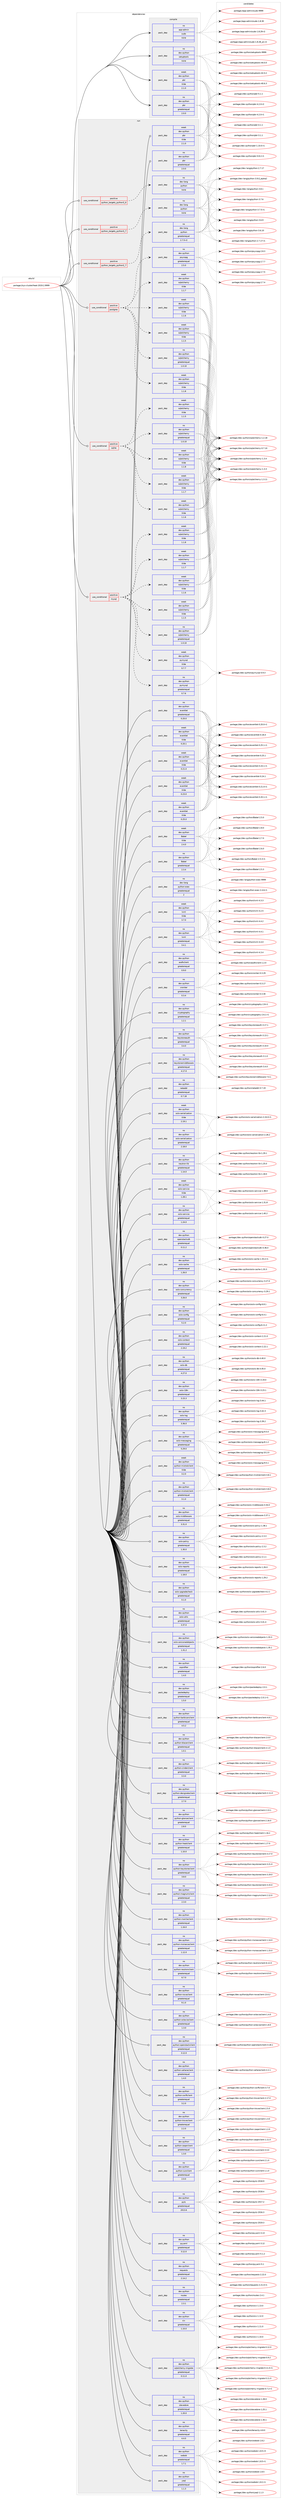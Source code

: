 digraph prolog {

# *************
# Graph options
# *************

newrank=true;
concentrate=true;
compound=true;
graph [rankdir=LR,fontname=Helvetica,fontsize=10,ranksep=1.5];#, ranksep=2.5, nodesep=0.2];
edge  [arrowhead=vee];
node  [fontname=Helvetica,fontsize=10];

# **********
# The ebuild
# **********

subgraph cluster_leftcol {
color=gray;
rank=same;
label=<<i>ebuild</i>>;
id [label="portage://sys-cluster/heat-2019.2.9999", color=red, width=4, href="../sys-cluster/heat-2019.2.9999.svg"];
}

# ****************
# The dependencies
# ****************

subgraph cluster_midcol {
color=gray;
label=<<i>dependencies</i>>;
subgraph cluster_compile {
fillcolor="#eeeeee";
style=filled;
label=<<i>compile</i>>;
subgraph pack46666 {
dependency59670 [label=<<TABLE BORDER="0" CELLBORDER="1" CELLSPACING="0" CELLPADDING="4" WIDTH="220"><TR><TD ROWSPAN="6" CELLPADDING="30">pack_dep</TD></TR><TR><TD WIDTH="110">no</TD></TR><TR><TD>app-admin</TD></TR><TR><TD>sudo</TD></TR><TR><TD>none</TD></TR><TR><TD></TD></TR></TABLE>>, shape=none, color=blue];
}
id:e -> dependency59670:w [weight=20,style="solid",arrowhead="vee"];
subgraph pack46667 {
dependency59671 [label=<<TABLE BORDER="0" CELLBORDER="1" CELLSPACING="0" CELLPADDING="4" WIDTH="220"><TR><TD ROWSPAN="6" CELLPADDING="30">pack_dep</TD></TR><TR><TD WIDTH="110">no</TD></TR><TR><TD>dev-python</TD></TR><TR><TD>pbr</TD></TR><TR><TD>greaterequal</TD></TR><TR><TD>2.0.0</TD></TR></TABLE>>, shape=none, color=blue];
}
id:e -> dependency59671:w [weight=20,style="solid",arrowhead="vee"];
subgraph pack46668 {
dependency59672 [label=<<TABLE BORDER="0" CELLBORDER="1" CELLSPACING="0" CELLPADDING="4" WIDTH="220"><TR><TD ROWSPAN="6" CELLPADDING="30">pack_dep</TD></TR><TR><TD WIDTH="110">no</TD></TR><TR><TD>dev-python</TD></TR><TR><TD>setuptools</TD></TR><TR><TD>none</TD></TR><TR><TD></TD></TR></TABLE>>, shape=none, color=blue];
}
id:e -> dependency59672:w [weight=20,style="solid",arrowhead="vee"];
subgraph pack46669 {
dependency59673 [label=<<TABLE BORDER="0" CELLBORDER="1" CELLSPACING="0" CELLPADDING="4" WIDTH="220"><TR><TD ROWSPAN="6" CELLPADDING="30">pack_dep</TD></TR><TR><TD WIDTH="110">weak</TD></TR><TR><TD>dev-python</TD></TR><TR><TD>pbr</TD></TR><TR><TD>tilde</TD></TR><TR><TD>2.1.0</TD></TR></TABLE>>, shape=none, color=blue];
}
id:e -> dependency59673:w [weight=20,style="solid",arrowhead="vee"];
}
subgraph cluster_compileandrun {
fillcolor="#eeeeee";
style=filled;
label=<<i>compile and run</i>>;
}
subgraph cluster_run {
fillcolor="#eeeeee";
style=filled;
label=<<i>run</i>>;
subgraph cond11665 {
dependency59674 [label=<<TABLE BORDER="0" CELLBORDER="1" CELLSPACING="0" CELLPADDING="4"><TR><TD ROWSPAN="3" CELLPADDING="10">use_conditional</TD></TR><TR><TD>positive</TD></TR><TR><TD>mysql</TD></TR></TABLE>>, shape=none, color=red];
subgraph pack46670 {
dependency59675 [label=<<TABLE BORDER="0" CELLBORDER="1" CELLSPACING="0" CELLPADDING="4" WIDTH="220"><TR><TD ROWSPAN="6" CELLPADDING="30">pack_dep</TD></TR><TR><TD WIDTH="110">no</TD></TR><TR><TD>dev-python</TD></TR><TR><TD>pymysql</TD></TR><TR><TD>greaterequal</TD></TR><TR><TD>0.7.6</TD></TR></TABLE>>, shape=none, color=blue];
}
dependency59674:e -> dependency59675:w [weight=20,style="dashed",arrowhead="vee"];
subgraph pack46671 {
dependency59676 [label=<<TABLE BORDER="0" CELLBORDER="1" CELLSPACING="0" CELLPADDING="4" WIDTH="220"><TR><TD ROWSPAN="6" CELLPADDING="30">pack_dep</TD></TR><TR><TD WIDTH="110">weak</TD></TR><TR><TD>dev-python</TD></TR><TR><TD>pymysql</TD></TR><TR><TD>tilde</TD></TR><TR><TD>0.7.7</TD></TR></TABLE>>, shape=none, color=blue];
}
dependency59674:e -> dependency59676:w [weight=20,style="dashed",arrowhead="vee"];
subgraph pack46672 {
dependency59677 [label=<<TABLE BORDER="0" CELLBORDER="1" CELLSPACING="0" CELLPADDING="4" WIDTH="220"><TR><TD ROWSPAN="6" CELLPADDING="30">pack_dep</TD></TR><TR><TD WIDTH="110">no</TD></TR><TR><TD>dev-python</TD></TR><TR><TD>sqlalchemy</TD></TR><TR><TD>greaterequal</TD></TR><TR><TD>1.0.10</TD></TR></TABLE>>, shape=none, color=blue];
}
dependency59674:e -> dependency59677:w [weight=20,style="dashed",arrowhead="vee"];
subgraph pack46673 {
dependency59678 [label=<<TABLE BORDER="0" CELLBORDER="1" CELLSPACING="0" CELLPADDING="4" WIDTH="220"><TR><TD ROWSPAN="6" CELLPADDING="30">pack_dep</TD></TR><TR><TD WIDTH="110">weak</TD></TR><TR><TD>dev-python</TD></TR><TR><TD>sqlalchemy</TD></TR><TR><TD>tilde</TD></TR><TR><TD>1.1.5</TD></TR></TABLE>>, shape=none, color=blue];
}
dependency59674:e -> dependency59678:w [weight=20,style="dashed",arrowhead="vee"];
subgraph pack46674 {
dependency59679 [label=<<TABLE BORDER="0" CELLBORDER="1" CELLSPACING="0" CELLPADDING="4" WIDTH="220"><TR><TD ROWSPAN="6" CELLPADDING="30">pack_dep</TD></TR><TR><TD WIDTH="110">weak</TD></TR><TR><TD>dev-python</TD></TR><TR><TD>sqlalchemy</TD></TR><TR><TD>tilde</TD></TR><TR><TD>1.1.6</TD></TR></TABLE>>, shape=none, color=blue];
}
dependency59674:e -> dependency59679:w [weight=20,style="dashed",arrowhead="vee"];
subgraph pack46675 {
dependency59680 [label=<<TABLE BORDER="0" CELLBORDER="1" CELLSPACING="0" CELLPADDING="4" WIDTH="220"><TR><TD ROWSPAN="6" CELLPADDING="30">pack_dep</TD></TR><TR><TD WIDTH="110">weak</TD></TR><TR><TD>dev-python</TD></TR><TR><TD>sqlalchemy</TD></TR><TR><TD>tilde</TD></TR><TR><TD>1.1.7</TD></TR></TABLE>>, shape=none, color=blue];
}
dependency59674:e -> dependency59680:w [weight=20,style="dashed",arrowhead="vee"];
subgraph pack46676 {
dependency59681 [label=<<TABLE BORDER="0" CELLBORDER="1" CELLSPACING="0" CELLPADDING="4" WIDTH="220"><TR><TD ROWSPAN="6" CELLPADDING="30">pack_dep</TD></TR><TR><TD WIDTH="110">weak</TD></TR><TR><TD>dev-python</TD></TR><TR><TD>sqlalchemy</TD></TR><TR><TD>tilde</TD></TR><TR><TD>1.1.8</TD></TR></TABLE>>, shape=none, color=blue];
}
dependency59674:e -> dependency59681:w [weight=20,style="dashed",arrowhead="vee"];
}
id:e -> dependency59674:w [weight=20,style="solid",arrowhead="odot"];
subgraph cond11666 {
dependency59682 [label=<<TABLE BORDER="0" CELLBORDER="1" CELLSPACING="0" CELLPADDING="4"><TR><TD ROWSPAN="3" CELLPADDING="10">use_conditional</TD></TR><TR><TD>positive</TD></TR><TR><TD>postgres</TD></TR></TABLE>>, shape=none, color=red];
subgraph pack46677 {
dependency59683 [label=<<TABLE BORDER="0" CELLBORDER="1" CELLSPACING="0" CELLPADDING="4" WIDTH="220"><TR><TD ROWSPAN="6" CELLPADDING="30">pack_dep</TD></TR><TR><TD WIDTH="110">no</TD></TR><TR><TD>dev-python</TD></TR><TR><TD>psycopg</TD></TR><TR><TD>greaterequal</TD></TR><TR><TD>2.5.0</TD></TR></TABLE>>, shape=none, color=blue];
}
dependency59682:e -> dependency59683:w [weight=20,style="dashed",arrowhead="vee"];
subgraph pack46678 {
dependency59684 [label=<<TABLE BORDER="0" CELLBORDER="1" CELLSPACING="0" CELLPADDING="4" WIDTH="220"><TR><TD ROWSPAN="6" CELLPADDING="30">pack_dep</TD></TR><TR><TD WIDTH="110">no</TD></TR><TR><TD>dev-python</TD></TR><TR><TD>sqlalchemy</TD></TR><TR><TD>greaterequal</TD></TR><TR><TD>1.0.10</TD></TR></TABLE>>, shape=none, color=blue];
}
dependency59682:e -> dependency59684:w [weight=20,style="dashed",arrowhead="vee"];
subgraph pack46679 {
dependency59685 [label=<<TABLE BORDER="0" CELLBORDER="1" CELLSPACING="0" CELLPADDING="4" WIDTH="220"><TR><TD ROWSPAN="6" CELLPADDING="30">pack_dep</TD></TR><TR><TD WIDTH="110">weak</TD></TR><TR><TD>dev-python</TD></TR><TR><TD>sqlalchemy</TD></TR><TR><TD>tilde</TD></TR><TR><TD>1.1.5</TD></TR></TABLE>>, shape=none, color=blue];
}
dependency59682:e -> dependency59685:w [weight=20,style="dashed",arrowhead="vee"];
subgraph pack46680 {
dependency59686 [label=<<TABLE BORDER="0" CELLBORDER="1" CELLSPACING="0" CELLPADDING="4" WIDTH="220"><TR><TD ROWSPAN="6" CELLPADDING="30">pack_dep</TD></TR><TR><TD WIDTH="110">weak</TD></TR><TR><TD>dev-python</TD></TR><TR><TD>sqlalchemy</TD></TR><TR><TD>tilde</TD></TR><TR><TD>1.1.6</TD></TR></TABLE>>, shape=none, color=blue];
}
dependency59682:e -> dependency59686:w [weight=20,style="dashed",arrowhead="vee"];
subgraph pack46681 {
dependency59687 [label=<<TABLE BORDER="0" CELLBORDER="1" CELLSPACING="0" CELLPADDING="4" WIDTH="220"><TR><TD ROWSPAN="6" CELLPADDING="30">pack_dep</TD></TR><TR><TD WIDTH="110">weak</TD></TR><TR><TD>dev-python</TD></TR><TR><TD>sqlalchemy</TD></TR><TR><TD>tilde</TD></TR><TR><TD>1.1.7</TD></TR></TABLE>>, shape=none, color=blue];
}
dependency59682:e -> dependency59687:w [weight=20,style="dashed",arrowhead="vee"];
subgraph pack46682 {
dependency59688 [label=<<TABLE BORDER="0" CELLBORDER="1" CELLSPACING="0" CELLPADDING="4" WIDTH="220"><TR><TD ROWSPAN="6" CELLPADDING="30">pack_dep</TD></TR><TR><TD WIDTH="110">weak</TD></TR><TR><TD>dev-python</TD></TR><TR><TD>sqlalchemy</TD></TR><TR><TD>tilde</TD></TR><TR><TD>1.1.8</TD></TR></TABLE>>, shape=none, color=blue];
}
dependency59682:e -> dependency59688:w [weight=20,style="dashed",arrowhead="vee"];
}
id:e -> dependency59682:w [weight=20,style="solid",arrowhead="odot"];
subgraph cond11667 {
dependency59689 [label=<<TABLE BORDER="0" CELLBORDER="1" CELLSPACING="0" CELLPADDING="4"><TR><TD ROWSPAN="3" CELLPADDING="10">use_conditional</TD></TR><TR><TD>positive</TD></TR><TR><TD>python_targets_python2_7</TD></TR></TABLE>>, shape=none, color=red];
subgraph pack46683 {
dependency59690 [label=<<TABLE BORDER="0" CELLBORDER="1" CELLSPACING="0" CELLPADDING="4" WIDTH="220"><TR><TD ROWSPAN="6" CELLPADDING="30">pack_dep</TD></TR><TR><TD WIDTH="110">no</TD></TR><TR><TD>dev-lang</TD></TR><TR><TD>python</TD></TR><TR><TD>greaterequal</TD></TR><TR><TD>2.7.5-r2</TD></TR></TABLE>>, shape=none, color=blue];
}
dependency59689:e -> dependency59690:w [weight=20,style="dashed",arrowhead="vee"];
}
id:e -> dependency59689:w [weight=20,style="solid",arrowhead="odot"];
subgraph cond11668 {
dependency59691 [label=<<TABLE BORDER="0" CELLBORDER="1" CELLSPACING="0" CELLPADDING="4"><TR><TD ROWSPAN="3" CELLPADDING="10">use_conditional</TD></TR><TR><TD>positive</TD></TR><TR><TD>python_targets_python3_6</TD></TR></TABLE>>, shape=none, color=red];
subgraph pack46684 {
dependency59692 [label=<<TABLE BORDER="0" CELLBORDER="1" CELLSPACING="0" CELLPADDING="4" WIDTH="220"><TR><TD ROWSPAN="6" CELLPADDING="30">pack_dep</TD></TR><TR><TD WIDTH="110">no</TD></TR><TR><TD>dev-lang</TD></TR><TR><TD>python</TD></TR><TR><TD>none</TD></TR><TR><TD></TD></TR></TABLE>>, shape=none, color=blue];
}
dependency59691:e -> dependency59692:w [weight=20,style="dashed",arrowhead="vee"];
}
id:e -> dependency59691:w [weight=20,style="solid",arrowhead="odot"];
subgraph cond11669 {
dependency59693 [label=<<TABLE BORDER="0" CELLBORDER="1" CELLSPACING="0" CELLPADDING="4"><TR><TD ROWSPAN="3" CELLPADDING="10">use_conditional</TD></TR><TR><TD>positive</TD></TR><TR><TD>python_targets_python3_7</TD></TR></TABLE>>, shape=none, color=red];
subgraph pack46685 {
dependency59694 [label=<<TABLE BORDER="0" CELLBORDER="1" CELLSPACING="0" CELLPADDING="4" WIDTH="220"><TR><TD ROWSPAN="6" CELLPADDING="30">pack_dep</TD></TR><TR><TD WIDTH="110">no</TD></TR><TR><TD>dev-lang</TD></TR><TR><TD>python</TD></TR><TR><TD>none</TD></TR><TR><TD></TD></TR></TABLE>>, shape=none, color=blue];
}
dependency59693:e -> dependency59694:w [weight=20,style="dashed",arrowhead="vee"];
}
id:e -> dependency59693:w [weight=20,style="solid",arrowhead="odot"];
subgraph cond11670 {
dependency59695 [label=<<TABLE BORDER="0" CELLBORDER="1" CELLSPACING="0" CELLPADDING="4"><TR><TD ROWSPAN="3" CELLPADDING="10">use_conditional</TD></TR><TR><TD>positive</TD></TR><TR><TD>sqlite</TD></TR></TABLE>>, shape=none, color=red];
subgraph pack46686 {
dependency59696 [label=<<TABLE BORDER="0" CELLBORDER="1" CELLSPACING="0" CELLPADDING="4" WIDTH="220"><TR><TD ROWSPAN="6" CELLPADDING="30">pack_dep</TD></TR><TR><TD WIDTH="110">no</TD></TR><TR><TD>dev-python</TD></TR><TR><TD>sqlalchemy</TD></TR><TR><TD>greaterequal</TD></TR><TR><TD>1.0.10</TD></TR></TABLE>>, shape=none, color=blue];
}
dependency59695:e -> dependency59696:w [weight=20,style="dashed",arrowhead="vee"];
subgraph pack46687 {
dependency59697 [label=<<TABLE BORDER="0" CELLBORDER="1" CELLSPACING="0" CELLPADDING="4" WIDTH="220"><TR><TD ROWSPAN="6" CELLPADDING="30">pack_dep</TD></TR><TR><TD WIDTH="110">weak</TD></TR><TR><TD>dev-python</TD></TR><TR><TD>sqlalchemy</TD></TR><TR><TD>tilde</TD></TR><TR><TD>1.1.5</TD></TR></TABLE>>, shape=none, color=blue];
}
dependency59695:e -> dependency59697:w [weight=20,style="dashed",arrowhead="vee"];
subgraph pack46688 {
dependency59698 [label=<<TABLE BORDER="0" CELLBORDER="1" CELLSPACING="0" CELLPADDING="4" WIDTH="220"><TR><TD ROWSPAN="6" CELLPADDING="30">pack_dep</TD></TR><TR><TD WIDTH="110">weak</TD></TR><TR><TD>dev-python</TD></TR><TR><TD>sqlalchemy</TD></TR><TR><TD>tilde</TD></TR><TR><TD>1.1.6</TD></TR></TABLE>>, shape=none, color=blue];
}
dependency59695:e -> dependency59698:w [weight=20,style="dashed",arrowhead="vee"];
subgraph pack46689 {
dependency59699 [label=<<TABLE BORDER="0" CELLBORDER="1" CELLSPACING="0" CELLPADDING="4" WIDTH="220"><TR><TD ROWSPAN="6" CELLPADDING="30">pack_dep</TD></TR><TR><TD WIDTH="110">weak</TD></TR><TR><TD>dev-python</TD></TR><TR><TD>sqlalchemy</TD></TR><TR><TD>tilde</TD></TR><TR><TD>1.1.7</TD></TR></TABLE>>, shape=none, color=blue];
}
dependency59695:e -> dependency59699:w [weight=20,style="dashed",arrowhead="vee"];
subgraph pack46690 {
dependency59700 [label=<<TABLE BORDER="0" CELLBORDER="1" CELLSPACING="0" CELLPADDING="4" WIDTH="220"><TR><TD ROWSPAN="6" CELLPADDING="30">pack_dep</TD></TR><TR><TD WIDTH="110">weak</TD></TR><TR><TD>dev-python</TD></TR><TR><TD>sqlalchemy</TD></TR><TR><TD>tilde</TD></TR><TR><TD>1.1.8</TD></TR></TABLE>>, shape=none, color=blue];
}
dependency59695:e -> dependency59700:w [weight=20,style="dashed",arrowhead="vee"];
}
id:e -> dependency59695:w [weight=20,style="solid",arrowhead="odot"];
subgraph pack46691 {
dependency59701 [label=<<TABLE BORDER="0" CELLBORDER="1" CELLSPACING="0" CELLPADDING="4" WIDTH="220"><TR><TD ROWSPAN="6" CELLPADDING="30">pack_dep</TD></TR><TR><TD WIDTH="110">no</TD></TR><TR><TD>dev-lang</TD></TR><TR><TD>python-exec</TD></TR><TR><TD>greaterequal</TD></TR><TR><TD>2</TD></TR></TABLE>>, shape=none, color=blue];
}
id:e -> dependency59701:w [weight=20,style="solid",arrowhead="odot"];
subgraph pack46692 {
dependency59702 [label=<<TABLE BORDER="0" CELLBORDER="1" CELLSPACING="0" CELLPADDING="4" WIDTH="220"><TR><TD ROWSPAN="6" CELLPADDING="30">pack_dep</TD></TR><TR><TD WIDTH="110">no</TD></TR><TR><TD>dev-python</TD></TR><TR><TD>Babel</TD></TR><TR><TD>greaterequal</TD></TR><TR><TD>2.3.4</TD></TR></TABLE>>, shape=none, color=blue];
}
id:e -> dependency59702:w [weight=20,style="solid",arrowhead="odot"];
subgraph pack46693 {
dependency59703 [label=<<TABLE BORDER="0" CELLBORDER="1" CELLSPACING="0" CELLPADDING="4" WIDTH="220"><TR><TD ROWSPAN="6" CELLPADDING="30">pack_dep</TD></TR><TR><TD WIDTH="110">no</TD></TR><TR><TD>dev-python</TD></TR><TR><TD>aodhclient</TD></TR><TR><TD>greaterequal</TD></TR><TR><TD>0.9.0</TD></TR></TABLE>>, shape=none, color=blue];
}
id:e -> dependency59703:w [weight=20,style="solid",arrowhead="odot"];
subgraph pack46694 {
dependency59704 [label=<<TABLE BORDER="0" CELLBORDER="1" CELLSPACING="0" CELLPADDING="4" WIDTH="220"><TR><TD ROWSPAN="6" CELLPADDING="30">pack_dep</TD></TR><TR><TD WIDTH="110">no</TD></TR><TR><TD>dev-python</TD></TR><TR><TD>croniter</TD></TR><TR><TD>greaterequal</TD></TR><TR><TD>0.3.4</TD></TR></TABLE>>, shape=none, color=blue];
}
id:e -> dependency59704:w [weight=20,style="solid",arrowhead="odot"];
subgraph pack46695 {
dependency59705 [label=<<TABLE BORDER="0" CELLBORDER="1" CELLSPACING="0" CELLPADDING="4" WIDTH="220"><TR><TD ROWSPAN="6" CELLPADDING="30">pack_dep</TD></TR><TR><TD WIDTH="110">no</TD></TR><TR><TD>dev-python</TD></TR><TR><TD>cryptography</TD></TR><TR><TD>greaterequal</TD></TR><TR><TD>1.2.1</TD></TR></TABLE>>, shape=none, color=blue];
}
id:e -> dependency59705:w [weight=20,style="solid",arrowhead="odot"];
subgraph pack46696 {
dependency59706 [label=<<TABLE BORDER="0" CELLBORDER="1" CELLSPACING="0" CELLPADDING="4" WIDTH="220"><TR><TD ROWSPAN="6" CELLPADDING="30">pack_dep</TD></TR><TR><TD WIDTH="110">no</TD></TR><TR><TD>dev-python</TD></TR><TR><TD>eventlet</TD></TR><TR><TD>greaterequal</TD></TR><TR><TD>0.20.0</TD></TR></TABLE>>, shape=none, color=blue];
}
id:e -> dependency59706:w [weight=20,style="solid",arrowhead="odot"];
subgraph pack46697 {
dependency59707 [label=<<TABLE BORDER="0" CELLBORDER="1" CELLSPACING="0" CELLPADDING="4" WIDTH="220"><TR><TD ROWSPAN="6" CELLPADDING="30">pack_dep</TD></TR><TR><TD WIDTH="110">no</TD></TR><TR><TD>dev-python</TD></TR><TR><TD>keystoneauth</TD></TR><TR><TD>greaterequal</TD></TR><TR><TD>3.4.0</TD></TR></TABLE>>, shape=none, color=blue];
}
id:e -> dependency59707:w [weight=20,style="solid",arrowhead="odot"];
subgraph pack46698 {
dependency59708 [label=<<TABLE BORDER="0" CELLBORDER="1" CELLSPACING="0" CELLPADDING="4" WIDTH="220"><TR><TD ROWSPAN="6" CELLPADDING="30">pack_dep</TD></TR><TR><TD WIDTH="110">no</TD></TR><TR><TD>dev-python</TD></TR><TR><TD>keystonemiddleware</TD></TR><TR><TD>greaterequal</TD></TR><TR><TD>4.17.0</TD></TR></TABLE>>, shape=none, color=blue];
}
id:e -> dependency59708:w [weight=20,style="solid",arrowhead="odot"];
subgraph pack46699 {
dependency59709 [label=<<TABLE BORDER="0" CELLBORDER="1" CELLSPACING="0" CELLPADDING="4" WIDTH="220"><TR><TD ROWSPAN="6" CELLPADDING="30">pack_dep</TD></TR><TR><TD WIDTH="110">no</TD></TR><TR><TD>dev-python</TD></TR><TR><TD>lxml</TD></TR><TR><TD>greaterequal</TD></TR><TR><TD>3.4.1</TD></TR></TABLE>>, shape=none, color=blue];
}
id:e -> dependency59709:w [weight=20,style="solid",arrowhead="odot"];
subgraph pack46700 {
dependency59710 [label=<<TABLE BORDER="0" CELLBORDER="1" CELLSPACING="0" CELLPADDING="4" WIDTH="220"><TR><TD ROWSPAN="6" CELLPADDING="30">pack_dep</TD></TR><TR><TD WIDTH="110">no</TD></TR><TR><TD>dev-python</TD></TR><TR><TD>netaddr</TD></TR><TR><TD>greaterequal</TD></TR><TR><TD>0.7.18</TD></TR></TABLE>>, shape=none, color=blue];
}
id:e -> dependency59710:w [weight=20,style="solid",arrowhead="odot"];
subgraph pack46701 {
dependency59711 [label=<<TABLE BORDER="0" CELLBORDER="1" CELLSPACING="0" CELLPADDING="4" WIDTH="220"><TR><TD ROWSPAN="6" CELLPADDING="30">pack_dep</TD></TR><TR><TD WIDTH="110">no</TD></TR><TR><TD>dev-python</TD></TR><TR><TD>neutron-lib</TD></TR><TR><TD>greaterequal</TD></TR><TR><TD>1.14.0</TD></TR></TABLE>>, shape=none, color=blue];
}
id:e -> dependency59711:w [weight=20,style="solid",arrowhead="odot"];
subgraph pack46702 {
dependency59712 [label=<<TABLE BORDER="0" CELLBORDER="1" CELLSPACING="0" CELLPADDING="4" WIDTH="220"><TR><TD ROWSPAN="6" CELLPADDING="30">pack_dep</TD></TR><TR><TD WIDTH="110">no</TD></TR><TR><TD>dev-python</TD></TR><TR><TD>openstacksdk</TD></TR><TR><TD>greaterequal</TD></TR><TR><TD>0.11.2</TD></TR></TABLE>>, shape=none, color=blue];
}
id:e -> dependency59712:w [weight=20,style="solid",arrowhead="odot"];
subgraph pack46703 {
dependency59713 [label=<<TABLE BORDER="0" CELLBORDER="1" CELLSPACING="0" CELLPADDING="4" WIDTH="220"><TR><TD ROWSPAN="6" CELLPADDING="30">pack_dep</TD></TR><TR><TD WIDTH="110">no</TD></TR><TR><TD>dev-python</TD></TR><TR><TD>oslo-cache</TD></TR><TR><TD>greaterequal</TD></TR><TR><TD>1.26.0</TD></TR></TABLE>>, shape=none, color=blue];
}
id:e -> dependency59713:w [weight=20,style="solid",arrowhead="odot"];
subgraph pack46704 {
dependency59714 [label=<<TABLE BORDER="0" CELLBORDER="1" CELLSPACING="0" CELLPADDING="4" WIDTH="220"><TR><TD ROWSPAN="6" CELLPADDING="30">pack_dep</TD></TR><TR><TD WIDTH="110">no</TD></TR><TR><TD>dev-python</TD></TR><TR><TD>oslo-concurrency</TD></TR><TR><TD>greaterequal</TD></TR><TR><TD>3.26.0</TD></TR></TABLE>>, shape=none, color=blue];
}
id:e -> dependency59714:w [weight=20,style="solid",arrowhead="odot"];
subgraph pack46705 {
dependency59715 [label=<<TABLE BORDER="0" CELLBORDER="1" CELLSPACING="0" CELLPADDING="4" WIDTH="220"><TR><TD ROWSPAN="6" CELLPADDING="30">pack_dep</TD></TR><TR><TD WIDTH="110">no</TD></TR><TR><TD>dev-python</TD></TR><TR><TD>oslo-config</TD></TR><TR><TD>greaterequal</TD></TR><TR><TD>5.2.0</TD></TR></TABLE>>, shape=none, color=blue];
}
id:e -> dependency59715:w [weight=20,style="solid",arrowhead="odot"];
subgraph pack46706 {
dependency59716 [label=<<TABLE BORDER="0" CELLBORDER="1" CELLSPACING="0" CELLPADDING="4" WIDTH="220"><TR><TD ROWSPAN="6" CELLPADDING="30">pack_dep</TD></TR><TR><TD WIDTH="110">no</TD></TR><TR><TD>dev-python</TD></TR><TR><TD>oslo-context</TD></TR><TR><TD>greaterequal</TD></TR><TR><TD>2.19.2</TD></TR></TABLE>>, shape=none, color=blue];
}
id:e -> dependency59716:w [weight=20,style="solid",arrowhead="odot"];
subgraph pack46707 {
dependency59717 [label=<<TABLE BORDER="0" CELLBORDER="1" CELLSPACING="0" CELLPADDING="4" WIDTH="220"><TR><TD ROWSPAN="6" CELLPADDING="30">pack_dep</TD></TR><TR><TD WIDTH="110">no</TD></TR><TR><TD>dev-python</TD></TR><TR><TD>oslo-db</TD></TR><TR><TD>greaterequal</TD></TR><TR><TD>4.27.0</TD></TR></TABLE>>, shape=none, color=blue];
}
id:e -> dependency59717:w [weight=20,style="solid",arrowhead="odot"];
subgraph pack46708 {
dependency59718 [label=<<TABLE BORDER="0" CELLBORDER="1" CELLSPACING="0" CELLPADDING="4" WIDTH="220"><TR><TD ROWSPAN="6" CELLPADDING="30">pack_dep</TD></TR><TR><TD WIDTH="110">no</TD></TR><TR><TD>dev-python</TD></TR><TR><TD>oslo-i18n</TD></TR><TR><TD>greaterequal</TD></TR><TR><TD>3.15.3</TD></TR></TABLE>>, shape=none, color=blue];
}
id:e -> dependency59718:w [weight=20,style="solid",arrowhead="odot"];
subgraph pack46709 {
dependency59719 [label=<<TABLE BORDER="0" CELLBORDER="1" CELLSPACING="0" CELLPADDING="4" WIDTH="220"><TR><TD ROWSPAN="6" CELLPADDING="30">pack_dep</TD></TR><TR><TD WIDTH="110">no</TD></TR><TR><TD>dev-python</TD></TR><TR><TD>oslo-log</TD></TR><TR><TD>greaterequal</TD></TR><TR><TD>3.36.0</TD></TR></TABLE>>, shape=none, color=blue];
}
id:e -> dependency59719:w [weight=20,style="solid",arrowhead="odot"];
subgraph pack46710 {
dependency59720 [label=<<TABLE BORDER="0" CELLBORDER="1" CELLSPACING="0" CELLPADDING="4" WIDTH="220"><TR><TD ROWSPAN="6" CELLPADDING="30">pack_dep</TD></TR><TR><TD WIDTH="110">no</TD></TR><TR><TD>dev-python</TD></TR><TR><TD>oslo-messaging</TD></TR><TR><TD>greaterequal</TD></TR><TR><TD>5.29.0</TD></TR></TABLE>>, shape=none, color=blue];
}
id:e -> dependency59720:w [weight=20,style="solid",arrowhead="odot"];
subgraph pack46711 {
dependency59721 [label=<<TABLE BORDER="0" CELLBORDER="1" CELLSPACING="0" CELLPADDING="4" WIDTH="220"><TR><TD ROWSPAN="6" CELLPADDING="30">pack_dep</TD></TR><TR><TD WIDTH="110">no</TD></TR><TR><TD>dev-python</TD></TR><TR><TD>oslo-middleware</TD></TR><TR><TD>greaterequal</TD></TR><TR><TD>3.31.0</TD></TR></TABLE>>, shape=none, color=blue];
}
id:e -> dependency59721:w [weight=20,style="solid",arrowhead="odot"];
subgraph pack46712 {
dependency59722 [label=<<TABLE BORDER="0" CELLBORDER="1" CELLSPACING="0" CELLPADDING="4" WIDTH="220"><TR><TD ROWSPAN="6" CELLPADDING="30">pack_dep</TD></TR><TR><TD WIDTH="110">no</TD></TR><TR><TD>dev-python</TD></TR><TR><TD>oslo-policy</TD></TR><TR><TD>greaterequal</TD></TR><TR><TD>1.30.0</TD></TR></TABLE>>, shape=none, color=blue];
}
id:e -> dependency59722:w [weight=20,style="solid",arrowhead="odot"];
subgraph pack46713 {
dependency59723 [label=<<TABLE BORDER="0" CELLBORDER="1" CELLSPACING="0" CELLPADDING="4" WIDTH="220"><TR><TD ROWSPAN="6" CELLPADDING="30">pack_dep</TD></TR><TR><TD WIDTH="110">no</TD></TR><TR><TD>dev-python</TD></TR><TR><TD>oslo-reports</TD></TR><TR><TD>greaterequal</TD></TR><TR><TD>1.18.0</TD></TR></TABLE>>, shape=none, color=blue];
}
id:e -> dependency59723:w [weight=20,style="solid",arrowhead="odot"];
subgraph pack46714 {
dependency59724 [label=<<TABLE BORDER="0" CELLBORDER="1" CELLSPACING="0" CELLPADDING="4" WIDTH="220"><TR><TD ROWSPAN="6" CELLPADDING="30">pack_dep</TD></TR><TR><TD WIDTH="110">no</TD></TR><TR><TD>dev-python</TD></TR><TR><TD>oslo-serialization</TD></TR><TR><TD>greaterequal</TD></TR><TR><TD>2.18.0</TD></TR></TABLE>>, shape=none, color=blue];
}
id:e -> dependency59724:w [weight=20,style="solid",arrowhead="odot"];
subgraph pack46715 {
dependency59725 [label=<<TABLE BORDER="0" CELLBORDER="1" CELLSPACING="0" CELLPADDING="4" WIDTH="220"><TR><TD ROWSPAN="6" CELLPADDING="30">pack_dep</TD></TR><TR><TD WIDTH="110">no</TD></TR><TR><TD>dev-python</TD></TR><TR><TD>oslo-service</TD></TR><TR><TD>greaterequal</TD></TR><TR><TD>1.24.0</TD></TR></TABLE>>, shape=none, color=blue];
}
id:e -> dependency59725:w [weight=20,style="solid",arrowhead="odot"];
subgraph pack46716 {
dependency59726 [label=<<TABLE BORDER="0" CELLBORDER="1" CELLSPACING="0" CELLPADDING="4" WIDTH="220"><TR><TD ROWSPAN="6" CELLPADDING="30">pack_dep</TD></TR><TR><TD WIDTH="110">no</TD></TR><TR><TD>dev-python</TD></TR><TR><TD>oslo-upgradecheck</TD></TR><TR><TD>greaterequal</TD></TR><TR><TD>0.1.0</TD></TR></TABLE>>, shape=none, color=blue];
}
id:e -> dependency59726:w [weight=20,style="solid",arrowhead="odot"];
subgraph pack46717 {
dependency59727 [label=<<TABLE BORDER="0" CELLBORDER="1" CELLSPACING="0" CELLPADDING="4" WIDTH="220"><TR><TD ROWSPAN="6" CELLPADDING="30">pack_dep</TD></TR><TR><TD WIDTH="110">no</TD></TR><TR><TD>dev-python</TD></TR><TR><TD>oslo-utils</TD></TR><TR><TD>greaterequal</TD></TR><TR><TD>3.37.0</TD></TR></TABLE>>, shape=none, color=blue];
}
id:e -> dependency59727:w [weight=20,style="solid",arrowhead="odot"];
subgraph pack46718 {
dependency59728 [label=<<TABLE BORDER="0" CELLBORDER="1" CELLSPACING="0" CELLPADDING="4" WIDTH="220"><TR><TD ROWSPAN="6" CELLPADDING="30">pack_dep</TD></TR><TR><TD WIDTH="110">no</TD></TR><TR><TD>dev-python</TD></TR><TR><TD>oslo-versionedobjects</TD></TR><TR><TD>greaterequal</TD></TR><TR><TD>1.31.2</TD></TR></TABLE>>, shape=none, color=blue];
}
id:e -> dependency59728:w [weight=20,style="solid",arrowhead="odot"];
subgraph pack46719 {
dependency59729 [label=<<TABLE BORDER="0" CELLBORDER="1" CELLSPACING="0" CELLPADDING="4" WIDTH="220"><TR><TD ROWSPAN="6" CELLPADDING="30">pack_dep</TD></TR><TR><TD WIDTH="110">no</TD></TR><TR><TD>dev-python</TD></TR><TR><TD>osprofiler</TD></TR><TR><TD>greaterequal</TD></TR><TR><TD>1.4.0</TD></TR></TABLE>>, shape=none, color=blue];
}
id:e -> dependency59729:w [weight=20,style="solid",arrowhead="odot"];
subgraph pack46720 {
dependency59730 [label=<<TABLE BORDER="0" CELLBORDER="1" CELLSPACING="0" CELLPADDING="4" WIDTH="220"><TR><TD ROWSPAN="6" CELLPADDING="30">pack_dep</TD></TR><TR><TD WIDTH="110">no</TD></TR><TR><TD>dev-python</TD></TR><TR><TD>pastedeploy</TD></TR><TR><TD>greaterequal</TD></TR><TR><TD>1.5.0</TD></TR></TABLE>>, shape=none, color=blue];
}
id:e -> dependency59730:w [weight=20,style="solid",arrowhead="odot"];
subgraph pack46721 {
dependency59731 [label=<<TABLE BORDER="0" CELLBORDER="1" CELLSPACING="0" CELLPADDING="4" WIDTH="220"><TR><TD ROWSPAN="6" CELLPADDING="30">pack_dep</TD></TR><TR><TD WIDTH="110">no</TD></TR><TR><TD>dev-python</TD></TR><TR><TD>pbr</TD></TR><TR><TD>greaterequal</TD></TR><TR><TD>2.0.0</TD></TR></TABLE>>, shape=none, color=blue];
}
id:e -> dependency59731:w [weight=20,style="solid",arrowhead="odot"];
subgraph pack46722 {
dependency59732 [label=<<TABLE BORDER="0" CELLBORDER="1" CELLSPACING="0" CELLPADDING="4" WIDTH="220"><TR><TD ROWSPAN="6" CELLPADDING="30">pack_dep</TD></TR><TR><TD WIDTH="110">no</TD></TR><TR><TD>dev-python</TD></TR><TR><TD>python-barbicanclient</TD></TR><TR><TD>greaterequal</TD></TR><TR><TD>4.5.2</TD></TR></TABLE>>, shape=none, color=blue];
}
id:e -> dependency59732:w [weight=20,style="solid",arrowhead="odot"];
subgraph pack46723 {
dependency59733 [label=<<TABLE BORDER="0" CELLBORDER="1" CELLSPACING="0" CELLPADDING="4" WIDTH="220"><TR><TD ROWSPAN="6" CELLPADDING="30">pack_dep</TD></TR><TR><TD WIDTH="110">no</TD></TR><TR><TD>dev-python</TD></TR><TR><TD>python-blazarclient</TD></TR><TR><TD>greaterequal</TD></TR><TR><TD>1.0.1</TD></TR></TABLE>>, shape=none, color=blue];
}
id:e -> dependency59733:w [weight=20,style="solid",arrowhead="odot"];
subgraph pack46724 {
dependency59734 [label=<<TABLE BORDER="0" CELLBORDER="1" CELLSPACING="0" CELLPADDING="4" WIDTH="220"><TR><TD ROWSPAN="6" CELLPADDING="30">pack_dep</TD></TR><TR><TD WIDTH="110">no</TD></TR><TR><TD>dev-python</TD></TR><TR><TD>python-cinderclient</TD></TR><TR><TD>greaterequal</TD></TR><TR><TD>3.3.0</TD></TR></TABLE>>, shape=none, color=blue];
}
id:e -> dependency59734:w [weight=20,style="solid",arrowhead="odot"];
subgraph pack46725 {
dependency59735 [label=<<TABLE BORDER="0" CELLBORDER="1" CELLSPACING="0" CELLPADDING="4" WIDTH="220"><TR><TD ROWSPAN="6" CELLPADDING="30">pack_dep</TD></TR><TR><TD WIDTH="110">no</TD></TR><TR><TD>dev-python</TD></TR><TR><TD>python-designateclient</TD></TR><TR><TD>greaterequal</TD></TR><TR><TD>2.7.0</TD></TR></TABLE>>, shape=none, color=blue];
}
id:e -> dependency59735:w [weight=20,style="solid",arrowhead="odot"];
subgraph pack46726 {
dependency59736 [label=<<TABLE BORDER="0" CELLBORDER="1" CELLSPACING="0" CELLPADDING="4" WIDTH="220"><TR><TD ROWSPAN="6" CELLPADDING="30">pack_dep</TD></TR><TR><TD WIDTH="110">no</TD></TR><TR><TD>dev-python</TD></TR><TR><TD>python-glanceclient</TD></TR><TR><TD>greaterequal</TD></TR><TR><TD>2.8.0</TD></TR></TABLE>>, shape=none, color=blue];
}
id:e -> dependency59736:w [weight=20,style="solid",arrowhead="odot"];
subgraph pack46727 {
dependency59737 [label=<<TABLE BORDER="0" CELLBORDER="1" CELLSPACING="0" CELLPADDING="4" WIDTH="220"><TR><TD ROWSPAN="6" CELLPADDING="30">pack_dep</TD></TR><TR><TD WIDTH="110">no</TD></TR><TR><TD>dev-python</TD></TR><TR><TD>python-heatclient</TD></TR><TR><TD>greaterequal</TD></TR><TR><TD>1.10.0</TD></TR></TABLE>>, shape=none, color=blue];
}
id:e -> dependency59737:w [weight=20,style="solid",arrowhead="odot"];
subgraph pack46728 {
dependency59738 [label=<<TABLE BORDER="0" CELLBORDER="1" CELLSPACING="0" CELLPADDING="4" WIDTH="220"><TR><TD ROWSPAN="6" CELLPADDING="30">pack_dep</TD></TR><TR><TD WIDTH="110">no</TD></TR><TR><TD>dev-python</TD></TR><TR><TD>python-keystoneclient</TD></TR><TR><TD>greaterequal</TD></TR><TR><TD>3.8.0</TD></TR></TABLE>>, shape=none, color=blue];
}
id:e -> dependency59738:w [weight=20,style="solid",arrowhead="odot"];
subgraph pack46729 {
dependency59739 [label=<<TABLE BORDER="0" CELLBORDER="1" CELLSPACING="0" CELLPADDING="4" WIDTH="220"><TR><TD ROWSPAN="6" CELLPADDING="30">pack_dep</TD></TR><TR><TD WIDTH="110">no</TD></TR><TR><TD>dev-python</TD></TR><TR><TD>python-magnumclient</TD></TR><TR><TD>greaterequal</TD></TR><TR><TD>2.3.0</TD></TR></TABLE>>, shape=none, color=blue];
}
id:e -> dependency59739:w [weight=20,style="solid",arrowhead="odot"];
subgraph pack46730 {
dependency59740 [label=<<TABLE BORDER="0" CELLBORDER="1" CELLSPACING="0" CELLPADDING="4" WIDTH="220"><TR><TD ROWSPAN="6" CELLPADDING="30">pack_dep</TD></TR><TR><TD WIDTH="110">no</TD></TR><TR><TD>dev-python</TD></TR><TR><TD>python-manilaclient</TD></TR><TR><TD>greaterequal</TD></TR><TR><TD>1.16.0</TD></TR></TABLE>>, shape=none, color=blue];
}
id:e -> dependency59740:w [weight=20,style="solid",arrowhead="odot"];
subgraph pack46731 {
dependency59741 [label=<<TABLE BORDER="0" CELLBORDER="1" CELLSPACING="0" CELLPADDING="4" WIDTH="220"><TR><TD ROWSPAN="6" CELLPADDING="30">pack_dep</TD></TR><TR><TD WIDTH="110">no</TD></TR><TR><TD>dev-python</TD></TR><TR><TD>python-mistralclient</TD></TR><TR><TD>greaterequal</TD></TR><TR><TD>3.1.0</TD></TR></TABLE>>, shape=none, color=blue];
}
id:e -> dependency59741:w [weight=20,style="solid",arrowhead="odot"];
subgraph pack46732 {
dependency59742 [label=<<TABLE BORDER="0" CELLBORDER="1" CELLSPACING="0" CELLPADDING="4" WIDTH="220"><TR><TD ROWSPAN="6" CELLPADDING="30">pack_dep</TD></TR><TR><TD WIDTH="110">no</TD></TR><TR><TD>dev-python</TD></TR><TR><TD>python-monascaclient</TD></TR><TR><TD>greaterequal</TD></TR><TR><TD>1.12.0</TD></TR></TABLE>>, shape=none, color=blue];
}
id:e -> dependency59742:w [weight=20,style="solid",arrowhead="odot"];
subgraph pack46733 {
dependency59743 [label=<<TABLE BORDER="0" CELLBORDER="1" CELLSPACING="0" CELLPADDING="4" WIDTH="220"><TR><TD ROWSPAN="6" CELLPADDING="30">pack_dep</TD></TR><TR><TD WIDTH="110">no</TD></TR><TR><TD>dev-python</TD></TR><TR><TD>python-neutronclient</TD></TR><TR><TD>greaterequal</TD></TR><TR><TD>6.7.0</TD></TR></TABLE>>, shape=none, color=blue];
}
id:e -> dependency59743:w [weight=20,style="solid",arrowhead="odot"];
subgraph pack46734 {
dependency59744 [label=<<TABLE BORDER="0" CELLBORDER="1" CELLSPACING="0" CELLPADDING="4" WIDTH="220"><TR><TD ROWSPAN="6" CELLPADDING="30">pack_dep</TD></TR><TR><TD WIDTH="110">no</TD></TR><TR><TD>dev-python</TD></TR><TR><TD>python-novaclient</TD></TR><TR><TD>greaterequal</TD></TR><TR><TD>9.1.0</TD></TR></TABLE>>, shape=none, color=blue];
}
id:e -> dependency59744:w [weight=20,style="solid",arrowhead="odot"];
subgraph pack46735 {
dependency59745 [label=<<TABLE BORDER="0" CELLBORDER="1" CELLSPACING="0" CELLPADDING="4" WIDTH="220"><TR><TD ROWSPAN="6" CELLPADDING="30">pack_dep</TD></TR><TR><TD WIDTH="110">no</TD></TR><TR><TD>dev-python</TD></TR><TR><TD>python-octaviaclient</TD></TR><TR><TD>greaterequal</TD></TR><TR><TD>1.3.0</TD></TR></TABLE>>, shape=none, color=blue];
}
id:e -> dependency59745:w [weight=20,style="solid",arrowhead="odot"];
subgraph pack46736 {
dependency59746 [label=<<TABLE BORDER="0" CELLBORDER="1" CELLSPACING="0" CELLPADDING="4" WIDTH="220"><TR><TD ROWSPAN="6" CELLPADDING="30">pack_dep</TD></TR><TR><TD WIDTH="110">no</TD></TR><TR><TD>dev-python</TD></TR><TR><TD>python-openstackclient</TD></TR><TR><TD>greaterequal</TD></TR><TR><TD>3.12.0</TD></TR></TABLE>>, shape=none, color=blue];
}
id:e -> dependency59746:w [weight=20,style="solid",arrowhead="odot"];
subgraph pack46737 {
dependency59747 [label=<<TABLE BORDER="0" CELLBORDER="1" CELLSPACING="0" CELLPADDING="4" WIDTH="220"><TR><TD ROWSPAN="6" CELLPADDING="30">pack_dep</TD></TR><TR><TD WIDTH="110">no</TD></TR><TR><TD>dev-python</TD></TR><TR><TD>python-saharaclient</TD></TR><TR><TD>greaterequal</TD></TR><TR><TD>1.4.0</TD></TR></TABLE>>, shape=none, color=blue];
}
id:e -> dependency59747:w [weight=20,style="solid",arrowhead="odot"];
subgraph pack46738 {
dependency59748 [label=<<TABLE BORDER="0" CELLBORDER="1" CELLSPACING="0" CELLPADDING="4" WIDTH="220"><TR><TD ROWSPAN="6" CELLPADDING="30">pack_dep</TD></TR><TR><TD WIDTH="110">no</TD></TR><TR><TD>dev-python</TD></TR><TR><TD>python-swiftclient</TD></TR><TR><TD>greaterequal</TD></TR><TR><TD>3.2.0</TD></TR></TABLE>>, shape=none, color=blue];
}
id:e -> dependency59748:w [weight=20,style="solid",arrowhead="odot"];
subgraph pack46739 {
dependency59749 [label=<<TABLE BORDER="0" CELLBORDER="1" CELLSPACING="0" CELLPADDING="4" WIDTH="220"><TR><TD ROWSPAN="6" CELLPADDING="30">pack_dep</TD></TR><TR><TD WIDTH="110">no</TD></TR><TR><TD>dev-python</TD></TR><TR><TD>python-troveclient</TD></TR><TR><TD>greaterequal</TD></TR><TR><TD>2.2.0</TD></TR></TABLE>>, shape=none, color=blue];
}
id:e -> dependency59749:w [weight=20,style="solid",arrowhead="odot"];
subgraph pack46740 {
dependency59750 [label=<<TABLE BORDER="0" CELLBORDER="1" CELLSPACING="0" CELLPADDING="4" WIDTH="220"><TR><TD ROWSPAN="6" CELLPADDING="30">pack_dep</TD></TR><TR><TD WIDTH="110">no</TD></TR><TR><TD>dev-python</TD></TR><TR><TD>python-zaqarclient</TD></TR><TR><TD>greaterequal</TD></TR><TR><TD>1.3.0</TD></TR></TABLE>>, shape=none, color=blue];
}
id:e -> dependency59750:w [weight=20,style="solid",arrowhead="odot"];
subgraph pack46741 {
dependency59751 [label=<<TABLE BORDER="0" CELLBORDER="1" CELLSPACING="0" CELLPADDING="4" WIDTH="220"><TR><TD ROWSPAN="6" CELLPADDING="30">pack_dep</TD></TR><TR><TD WIDTH="110">no</TD></TR><TR><TD>dev-python</TD></TR><TR><TD>python-zunclient</TD></TR><TR><TD>greaterequal</TD></TR><TR><TD>2.0.0</TD></TR></TABLE>>, shape=none, color=blue];
}
id:e -> dependency59751:w [weight=20,style="solid",arrowhead="odot"];
subgraph pack46742 {
dependency59752 [label=<<TABLE BORDER="0" CELLBORDER="1" CELLSPACING="0" CELLPADDING="4" WIDTH="220"><TR><TD ROWSPAN="6" CELLPADDING="30">pack_dep</TD></TR><TR><TD WIDTH="110">no</TD></TR><TR><TD>dev-python</TD></TR><TR><TD>pytz</TD></TR><TR><TD>greaterequal</TD></TR><TR><TD>2013.6</TD></TR></TABLE>>, shape=none, color=blue];
}
id:e -> dependency59752:w [weight=20,style="solid",arrowhead="odot"];
subgraph pack46743 {
dependency59753 [label=<<TABLE BORDER="0" CELLBORDER="1" CELLSPACING="0" CELLPADDING="4" WIDTH="220"><TR><TD ROWSPAN="6" CELLPADDING="30">pack_dep</TD></TR><TR><TD WIDTH="110">no</TD></TR><TR><TD>dev-python</TD></TR><TR><TD>pyyaml</TD></TR><TR><TD>greaterequal</TD></TR><TR><TD>3.12.0</TD></TR></TABLE>>, shape=none, color=blue];
}
id:e -> dependency59753:w [weight=20,style="solid",arrowhead="odot"];
subgraph pack46744 {
dependency59754 [label=<<TABLE BORDER="0" CELLBORDER="1" CELLSPACING="0" CELLPADDING="4" WIDTH="220"><TR><TD ROWSPAN="6" CELLPADDING="30">pack_dep</TD></TR><TR><TD WIDTH="110">no</TD></TR><TR><TD>dev-python</TD></TR><TR><TD>requests</TD></TR><TR><TD>greaterequal</TD></TR><TR><TD>2.14.2</TD></TR></TABLE>>, shape=none, color=blue];
}
id:e -> dependency59754:w [weight=20,style="solid",arrowhead="odot"];
subgraph pack46745 {
dependency59755 [label=<<TABLE BORDER="0" CELLBORDER="1" CELLSPACING="0" CELLPADDING="4" WIDTH="220"><TR><TD ROWSPAN="6" CELLPADDING="30">pack_dep</TD></TR><TR><TD WIDTH="110">no</TD></TR><TR><TD>dev-python</TD></TR><TR><TD>routes</TD></TR><TR><TD>greaterequal</TD></TR><TR><TD>2.3.1</TD></TR></TABLE>>, shape=none, color=blue];
}
id:e -> dependency59755:w [weight=20,style="solid",arrowhead="odot"];
subgraph pack46746 {
dependency59756 [label=<<TABLE BORDER="0" CELLBORDER="1" CELLSPACING="0" CELLPADDING="4" WIDTH="220"><TR><TD ROWSPAN="6" CELLPADDING="30">pack_dep</TD></TR><TR><TD WIDTH="110">no</TD></TR><TR><TD>dev-python</TD></TR><TR><TD>six</TD></TR><TR><TD>greaterequal</TD></TR><TR><TD>1.10.0</TD></TR></TABLE>>, shape=none, color=blue];
}
id:e -> dependency59756:w [weight=20,style="solid",arrowhead="odot"];
subgraph pack46747 {
dependency59757 [label=<<TABLE BORDER="0" CELLBORDER="1" CELLSPACING="0" CELLPADDING="4" WIDTH="220"><TR><TD ROWSPAN="6" CELLPADDING="30">pack_dep</TD></TR><TR><TD WIDTH="110">no</TD></TR><TR><TD>dev-python</TD></TR><TR><TD>sqlalchemy-migrate</TD></TR><TR><TD>greaterequal</TD></TR><TR><TD>0.11.0</TD></TR></TABLE>>, shape=none, color=blue];
}
id:e -> dependency59757:w [weight=20,style="solid",arrowhead="odot"];
subgraph pack46748 {
dependency59758 [label=<<TABLE BORDER="0" CELLBORDER="1" CELLSPACING="0" CELLPADDING="4" WIDTH="220"><TR><TD ROWSPAN="6" CELLPADDING="30">pack_dep</TD></TR><TR><TD WIDTH="110">no</TD></TR><TR><TD>dev-python</TD></TR><TR><TD>stevedore</TD></TR><TR><TD>greaterequal</TD></TR><TR><TD>1.20.0</TD></TR></TABLE>>, shape=none, color=blue];
}
id:e -> dependency59758:w [weight=20,style="solid",arrowhead="odot"];
subgraph pack46749 {
dependency59759 [label=<<TABLE BORDER="0" CELLBORDER="1" CELLSPACING="0" CELLPADDING="4" WIDTH="220"><TR><TD ROWSPAN="6" CELLPADDING="30">pack_dep</TD></TR><TR><TD WIDTH="110">no</TD></TR><TR><TD>dev-python</TD></TR><TR><TD>tenacity</TD></TR><TR><TD>greaterequal</TD></TR><TR><TD>4.4.0</TD></TR></TABLE>>, shape=none, color=blue];
}
id:e -> dependency59759:w [weight=20,style="solid",arrowhead="odot"];
subgraph pack46750 {
dependency59760 [label=<<TABLE BORDER="0" CELLBORDER="1" CELLSPACING="0" CELLPADDING="4" WIDTH="220"><TR><TD ROWSPAN="6" CELLPADDING="30">pack_dep</TD></TR><TR><TD WIDTH="110">no</TD></TR><TR><TD>dev-python</TD></TR><TR><TD>webob</TD></TR><TR><TD>greaterequal</TD></TR><TR><TD>1.7.1</TD></TR></TABLE>>, shape=none, color=blue];
}
id:e -> dependency59760:w [weight=20,style="solid",arrowhead="odot"];
subgraph pack46751 {
dependency59761 [label=<<TABLE BORDER="0" CELLBORDER="1" CELLSPACING="0" CELLPADDING="4" WIDTH="220"><TR><TD ROWSPAN="6" CELLPADDING="30">pack_dep</TD></TR><TR><TD WIDTH="110">no</TD></TR><TR><TD>dev-python</TD></TR><TR><TD>yaql</TD></TR><TR><TD>greaterequal</TD></TR><TR><TD>1.1.3</TD></TR></TABLE>>, shape=none, color=blue];
}
id:e -> dependency59761:w [weight=20,style="solid",arrowhead="odot"];
subgraph pack46752 {
dependency59762 [label=<<TABLE BORDER="0" CELLBORDER="1" CELLSPACING="0" CELLPADDING="4" WIDTH="220"><TR><TD ROWSPAN="6" CELLPADDING="30">pack_dep</TD></TR><TR><TD WIDTH="110">weak</TD></TR><TR><TD>dev-python</TD></TR><TR><TD>Babel</TD></TR><TR><TD>tilde</TD></TR><TR><TD>2.4.0</TD></TR></TABLE>>, shape=none, color=blue];
}
id:e -> dependency59762:w [weight=20,style="solid",arrowhead="odot"];
subgraph pack46753 {
dependency59763 [label=<<TABLE BORDER="0" CELLBORDER="1" CELLSPACING="0" CELLPADDING="4" WIDTH="220"><TR><TD ROWSPAN="6" CELLPADDING="30">pack_dep</TD></TR><TR><TD WIDTH="110">weak</TD></TR><TR><TD>dev-python</TD></TR><TR><TD>eventlet</TD></TR><TR><TD>tilde</TD></TR><TR><TD>0.20.1</TD></TR></TABLE>>, shape=none, color=blue];
}
id:e -> dependency59763:w [weight=20,style="solid",arrowhead="odot"];
subgraph pack46754 {
dependency59764 [label=<<TABLE BORDER="0" CELLBORDER="1" CELLSPACING="0" CELLPADDING="4" WIDTH="220"><TR><TD ROWSPAN="6" CELLPADDING="30">pack_dep</TD></TR><TR><TD WIDTH="110">weak</TD></TR><TR><TD>dev-python</TD></TR><TR><TD>eventlet</TD></TR><TR><TD>tilde</TD></TR><TR><TD>0.21.0</TD></TR></TABLE>>, shape=none, color=blue];
}
id:e -> dependency59764:w [weight=20,style="solid",arrowhead="odot"];
subgraph pack46755 {
dependency59765 [label=<<TABLE BORDER="0" CELLBORDER="1" CELLSPACING="0" CELLPADDING="4" WIDTH="220"><TR><TD ROWSPAN="6" CELLPADDING="30">pack_dep</TD></TR><TR><TD WIDTH="110">weak</TD></TR><TR><TD>dev-python</TD></TR><TR><TD>eventlet</TD></TR><TR><TD>tilde</TD></TR><TR><TD>0.23.0</TD></TR></TABLE>>, shape=none, color=blue];
}
id:e -> dependency59765:w [weight=20,style="solid",arrowhead="odot"];
subgraph pack46756 {
dependency59766 [label=<<TABLE BORDER="0" CELLBORDER="1" CELLSPACING="0" CELLPADDING="4" WIDTH="220"><TR><TD ROWSPAN="6" CELLPADDING="30">pack_dep</TD></TR><TR><TD WIDTH="110">weak</TD></TR><TR><TD>dev-python</TD></TR><TR><TD>eventlet</TD></TR><TR><TD>tilde</TD></TR><TR><TD>0.25.0</TD></TR></TABLE>>, shape=none, color=blue];
}
id:e -> dependency59766:w [weight=20,style="solid",arrowhead="odot"];
subgraph pack46757 {
dependency59767 [label=<<TABLE BORDER="0" CELLBORDER="1" CELLSPACING="0" CELLPADDING="4" WIDTH="220"><TR><TD ROWSPAN="6" CELLPADDING="30">pack_dep</TD></TR><TR><TD WIDTH="110">weak</TD></TR><TR><TD>dev-python</TD></TR><TR><TD>lxml</TD></TR><TR><TD>tilde</TD></TR><TR><TD>3.7.0</TD></TR></TABLE>>, shape=none, color=blue];
}
id:e -> dependency59767:w [weight=20,style="solid",arrowhead="odot"];
subgraph pack46758 {
dependency59768 [label=<<TABLE BORDER="0" CELLBORDER="1" CELLSPACING="0" CELLPADDING="4" WIDTH="220"><TR><TD ROWSPAN="6" CELLPADDING="30">pack_dep</TD></TR><TR><TD WIDTH="110">weak</TD></TR><TR><TD>dev-python</TD></TR><TR><TD>oslo-serialization</TD></TR><TR><TD>tilde</TD></TR><TR><TD>2.19.1</TD></TR></TABLE>>, shape=none, color=blue];
}
id:e -> dependency59768:w [weight=20,style="solid",arrowhead="odot"];
subgraph pack46759 {
dependency59769 [label=<<TABLE BORDER="0" CELLBORDER="1" CELLSPACING="0" CELLPADDING="4" WIDTH="220"><TR><TD ROWSPAN="6" CELLPADDING="30">pack_dep</TD></TR><TR><TD WIDTH="110">weak</TD></TR><TR><TD>dev-python</TD></TR><TR><TD>oslo-service</TD></TR><TR><TD>tilde</TD></TR><TR><TD>1.28.1</TD></TR></TABLE>>, shape=none, color=blue];
}
id:e -> dependency59769:w [weight=20,style="solid",arrowhead="odot"];
subgraph pack46760 {
dependency59770 [label=<<TABLE BORDER="0" CELLBORDER="1" CELLSPACING="0" CELLPADDING="4" WIDTH="220"><TR><TD ROWSPAN="6" CELLPADDING="30">pack_dep</TD></TR><TR><TD WIDTH="110">weak</TD></TR><TR><TD>dev-python</TD></TR><TR><TD>pbr</TD></TR><TR><TD>tilde</TD></TR><TR><TD>2.1.0</TD></TR></TABLE>>, shape=none, color=blue];
}
id:e -> dependency59770:w [weight=20,style="solid",arrowhead="odot"];
subgraph pack46761 {
dependency59771 [label=<<TABLE BORDER="0" CELLBORDER="1" CELLSPACING="0" CELLPADDING="4" WIDTH="220"><TR><TD ROWSPAN="6" CELLPADDING="30">pack_dep</TD></TR><TR><TD WIDTH="110">weak</TD></TR><TR><TD>dev-python</TD></TR><TR><TD>python-mistralclient</TD></TR><TR><TD>tilde</TD></TR><TR><TD>3.2.0</TD></TR></TABLE>>, shape=none, color=blue];
}
id:e -> dependency59771:w [weight=20,style="solid",arrowhead="odot"];
}
}

# **************
# The candidates
# **************

subgraph cluster_choices {
rank=same;
color=gray;
label=<<i>candidates</i>>;

subgraph choice46666 {
color=black;
nodesep=1;
choice971121124597100109105110471151171001114557575757 [label="portage://app-admin/sudo-9999", color=red, width=4,href="../app-admin/sudo-9999.svg"];
choice9711211245971001091051104711511710011145494656465148 [label="portage://app-admin/sudo-1.8.30", color=red, width=4,href="../app-admin/sudo-1.8.30.svg"];
choice97112112459710010910511047115117100111454946564650574511450 [label="portage://app-admin/sudo-1.8.29-r2", color=red, width=4,href="../app-admin/sudo-1.8.29-r2.svg"];
choice971121124597100109105110471151171001114549465646505695112494511450 [label="portage://app-admin/sudo-1.8.28_p1-r2", color=red, width=4,href="../app-admin/sudo-1.8.28_p1-r2.svg"];
dependency59670:e -> choice971121124597100109105110471151171001114557575757:w [style=dotted,weight="100"];
dependency59670:e -> choice9711211245971001091051104711511710011145494656465148:w [style=dotted,weight="100"];
dependency59670:e -> choice97112112459710010910511047115117100111454946564650574511450:w [style=dotted,weight="100"];
dependency59670:e -> choice971121124597100109105110471151171001114549465646505695112494511450:w [style=dotted,weight="100"];
}
subgraph choice46667 {
color=black;
nodesep=1;
choice100101118451121211161041111104711298114455346494649 [label="portage://dev-python/pbr-5.1.1", color=red, width=4,href="../dev-python/pbr-5.1.1.svg"];
choice1001011184511212111610411111047112981144552465046484511450 [label="portage://dev-python/pbr-4.2.0-r2", color=red, width=4,href="../dev-python/pbr-4.2.0-r2.svg"];
choice1001011184511212111610411111047112981144552465046484511449 [label="portage://dev-python/pbr-4.2.0-r1", color=red, width=4,href="../dev-python/pbr-4.2.0-r1.svg"];
choice100101118451121211161041111104711298114455246494649 [label="portage://dev-python/pbr-4.1.1", color=red, width=4,href="../dev-python/pbr-4.1.1.svg"];
choice100101118451121211161041111104711298114455146494649 [label="portage://dev-python/pbr-3.1.1", color=red, width=4,href="../dev-python/pbr-3.1.1.svg"];
choice100101118451121211161041111104711298114454946494846484511449 [label="portage://dev-python/pbr-1.10.0-r1", color=red, width=4,href="../dev-python/pbr-1.10.0-r1.svg"];
choice1001011184511212111610411111047112981144548465646504511449 [label="portage://dev-python/pbr-0.8.2-r1", color=red, width=4,href="../dev-python/pbr-0.8.2-r1.svg"];
dependency59671:e -> choice100101118451121211161041111104711298114455346494649:w [style=dotted,weight="100"];
dependency59671:e -> choice1001011184511212111610411111047112981144552465046484511450:w [style=dotted,weight="100"];
dependency59671:e -> choice1001011184511212111610411111047112981144552465046484511449:w [style=dotted,weight="100"];
dependency59671:e -> choice100101118451121211161041111104711298114455246494649:w [style=dotted,weight="100"];
dependency59671:e -> choice100101118451121211161041111104711298114455146494649:w [style=dotted,weight="100"];
dependency59671:e -> choice100101118451121211161041111104711298114454946494846484511449:w [style=dotted,weight="100"];
dependency59671:e -> choice1001011184511212111610411111047112981144548465646504511449:w [style=dotted,weight="100"];
}
subgraph choice46668 {
color=black;
nodesep=1;
choice10010111845112121116104111110471151011161171121161111111081154557575757 [label="portage://dev-python/setuptools-9999", color=red, width=4,href="../dev-python/setuptools-9999.svg"];
choice100101118451121211161041111104711510111611711211611111110811545525246484648 [label="portage://dev-python/setuptools-44.0.0", color=red, width=4,href="../dev-python/setuptools-44.0.0.svg"];
choice100101118451121211161041111104711510111611711211611111110811545525046484650 [label="portage://dev-python/setuptools-42.0.2", color=red, width=4,href="../dev-python/setuptools-42.0.2.svg"];
choice100101118451121211161041111104711510111611711211611111110811545524846544651 [label="portage://dev-python/setuptools-40.6.3", color=red, width=4,href="../dev-python/setuptools-40.6.3.svg"];
dependency59672:e -> choice10010111845112121116104111110471151011161171121161111111081154557575757:w [style=dotted,weight="100"];
dependency59672:e -> choice100101118451121211161041111104711510111611711211611111110811545525246484648:w [style=dotted,weight="100"];
dependency59672:e -> choice100101118451121211161041111104711510111611711211611111110811545525046484650:w [style=dotted,weight="100"];
dependency59672:e -> choice100101118451121211161041111104711510111611711211611111110811545524846544651:w [style=dotted,weight="100"];
}
subgraph choice46669 {
color=black;
nodesep=1;
choice100101118451121211161041111104711298114455346494649 [label="portage://dev-python/pbr-5.1.1", color=red, width=4,href="../dev-python/pbr-5.1.1.svg"];
choice1001011184511212111610411111047112981144552465046484511450 [label="portage://dev-python/pbr-4.2.0-r2", color=red, width=4,href="../dev-python/pbr-4.2.0-r2.svg"];
choice1001011184511212111610411111047112981144552465046484511449 [label="portage://dev-python/pbr-4.2.0-r1", color=red, width=4,href="../dev-python/pbr-4.2.0-r1.svg"];
choice100101118451121211161041111104711298114455246494649 [label="portage://dev-python/pbr-4.1.1", color=red, width=4,href="../dev-python/pbr-4.1.1.svg"];
choice100101118451121211161041111104711298114455146494649 [label="portage://dev-python/pbr-3.1.1", color=red, width=4,href="../dev-python/pbr-3.1.1.svg"];
choice100101118451121211161041111104711298114454946494846484511449 [label="portage://dev-python/pbr-1.10.0-r1", color=red, width=4,href="../dev-python/pbr-1.10.0-r1.svg"];
choice1001011184511212111610411111047112981144548465646504511449 [label="portage://dev-python/pbr-0.8.2-r1", color=red, width=4,href="../dev-python/pbr-0.8.2-r1.svg"];
dependency59673:e -> choice100101118451121211161041111104711298114455346494649:w [style=dotted,weight="100"];
dependency59673:e -> choice1001011184511212111610411111047112981144552465046484511450:w [style=dotted,weight="100"];
dependency59673:e -> choice1001011184511212111610411111047112981144552465046484511449:w [style=dotted,weight="100"];
dependency59673:e -> choice100101118451121211161041111104711298114455246494649:w [style=dotted,weight="100"];
dependency59673:e -> choice100101118451121211161041111104711298114455146494649:w [style=dotted,weight="100"];
dependency59673:e -> choice100101118451121211161041111104711298114454946494846484511449:w [style=dotted,weight="100"];
dependency59673:e -> choice1001011184511212111610411111047112981144548465646504511449:w [style=dotted,weight="100"];
}
subgraph choice46670 {
color=black;
nodesep=1;
choice1001011184511212111610411111047112121109121115113108454846574651 [label="portage://dev-python/pymysql-0.9.3", color=red, width=4,href="../dev-python/pymysql-0.9.3.svg"];
dependency59675:e -> choice1001011184511212111610411111047112121109121115113108454846574651:w [style=dotted,weight="100"];
}
subgraph choice46671 {
color=black;
nodesep=1;
choice1001011184511212111610411111047112121109121115113108454846574651 [label="portage://dev-python/pymysql-0.9.3", color=red, width=4,href="../dev-python/pymysql-0.9.3.svg"];
dependency59676:e -> choice1001011184511212111610411111047112121109121115113108454846574651:w [style=dotted,weight="100"];
}
subgraph choice46672 {
color=black;
nodesep=1;
choice10010111845112121116104111110471151131089710899104101109121454946514652 [label="portage://dev-python/sqlalchemy-1.3.4", color=red, width=4,href="../dev-python/sqlalchemy-1.3.4.svg"];
choice10010111845112121116104111110471151131089710899104101109121454946514651 [label="portage://dev-python/sqlalchemy-1.3.3", color=red, width=4,href="../dev-python/sqlalchemy-1.3.3.svg"];
choice1001011184511212111610411111047115113108971089910410110912145494651464949 [label="portage://dev-python/sqlalchemy-1.3.11", color=red, width=4,href="../dev-python/sqlalchemy-1.3.11.svg"];
choice1001011184511212111610411111047115113108971089910410110912145494650464956 [label="portage://dev-python/sqlalchemy-1.2.18", color=red, width=4,href="../dev-python/sqlalchemy-1.2.18.svg"];
choice1001011184511212111610411111047115113108971089910410110912145484655464948 [label="portage://dev-python/sqlalchemy-0.7.10", color=red, width=4,href="../dev-python/sqlalchemy-0.7.10.svg"];
dependency59677:e -> choice10010111845112121116104111110471151131089710899104101109121454946514652:w [style=dotted,weight="100"];
dependency59677:e -> choice10010111845112121116104111110471151131089710899104101109121454946514651:w [style=dotted,weight="100"];
dependency59677:e -> choice1001011184511212111610411111047115113108971089910410110912145494651464949:w [style=dotted,weight="100"];
dependency59677:e -> choice1001011184511212111610411111047115113108971089910410110912145494650464956:w [style=dotted,weight="100"];
dependency59677:e -> choice1001011184511212111610411111047115113108971089910410110912145484655464948:w [style=dotted,weight="100"];
}
subgraph choice46673 {
color=black;
nodesep=1;
choice10010111845112121116104111110471151131089710899104101109121454946514652 [label="portage://dev-python/sqlalchemy-1.3.4", color=red, width=4,href="../dev-python/sqlalchemy-1.3.4.svg"];
choice10010111845112121116104111110471151131089710899104101109121454946514651 [label="portage://dev-python/sqlalchemy-1.3.3", color=red, width=4,href="../dev-python/sqlalchemy-1.3.3.svg"];
choice1001011184511212111610411111047115113108971089910410110912145494651464949 [label="portage://dev-python/sqlalchemy-1.3.11", color=red, width=4,href="../dev-python/sqlalchemy-1.3.11.svg"];
choice1001011184511212111610411111047115113108971089910410110912145494650464956 [label="portage://dev-python/sqlalchemy-1.2.18", color=red, width=4,href="../dev-python/sqlalchemy-1.2.18.svg"];
choice1001011184511212111610411111047115113108971089910410110912145484655464948 [label="portage://dev-python/sqlalchemy-0.7.10", color=red, width=4,href="../dev-python/sqlalchemy-0.7.10.svg"];
dependency59678:e -> choice10010111845112121116104111110471151131089710899104101109121454946514652:w [style=dotted,weight="100"];
dependency59678:e -> choice10010111845112121116104111110471151131089710899104101109121454946514651:w [style=dotted,weight="100"];
dependency59678:e -> choice1001011184511212111610411111047115113108971089910410110912145494651464949:w [style=dotted,weight="100"];
dependency59678:e -> choice1001011184511212111610411111047115113108971089910410110912145494650464956:w [style=dotted,weight="100"];
dependency59678:e -> choice1001011184511212111610411111047115113108971089910410110912145484655464948:w [style=dotted,weight="100"];
}
subgraph choice46674 {
color=black;
nodesep=1;
choice10010111845112121116104111110471151131089710899104101109121454946514652 [label="portage://dev-python/sqlalchemy-1.3.4", color=red, width=4,href="../dev-python/sqlalchemy-1.3.4.svg"];
choice10010111845112121116104111110471151131089710899104101109121454946514651 [label="portage://dev-python/sqlalchemy-1.3.3", color=red, width=4,href="../dev-python/sqlalchemy-1.3.3.svg"];
choice1001011184511212111610411111047115113108971089910410110912145494651464949 [label="portage://dev-python/sqlalchemy-1.3.11", color=red, width=4,href="../dev-python/sqlalchemy-1.3.11.svg"];
choice1001011184511212111610411111047115113108971089910410110912145494650464956 [label="portage://dev-python/sqlalchemy-1.2.18", color=red, width=4,href="../dev-python/sqlalchemy-1.2.18.svg"];
choice1001011184511212111610411111047115113108971089910410110912145484655464948 [label="portage://dev-python/sqlalchemy-0.7.10", color=red, width=4,href="../dev-python/sqlalchemy-0.7.10.svg"];
dependency59679:e -> choice10010111845112121116104111110471151131089710899104101109121454946514652:w [style=dotted,weight="100"];
dependency59679:e -> choice10010111845112121116104111110471151131089710899104101109121454946514651:w [style=dotted,weight="100"];
dependency59679:e -> choice1001011184511212111610411111047115113108971089910410110912145494651464949:w [style=dotted,weight="100"];
dependency59679:e -> choice1001011184511212111610411111047115113108971089910410110912145494650464956:w [style=dotted,weight="100"];
dependency59679:e -> choice1001011184511212111610411111047115113108971089910410110912145484655464948:w [style=dotted,weight="100"];
}
subgraph choice46675 {
color=black;
nodesep=1;
choice10010111845112121116104111110471151131089710899104101109121454946514652 [label="portage://dev-python/sqlalchemy-1.3.4", color=red, width=4,href="../dev-python/sqlalchemy-1.3.4.svg"];
choice10010111845112121116104111110471151131089710899104101109121454946514651 [label="portage://dev-python/sqlalchemy-1.3.3", color=red, width=4,href="../dev-python/sqlalchemy-1.3.3.svg"];
choice1001011184511212111610411111047115113108971089910410110912145494651464949 [label="portage://dev-python/sqlalchemy-1.3.11", color=red, width=4,href="../dev-python/sqlalchemy-1.3.11.svg"];
choice1001011184511212111610411111047115113108971089910410110912145494650464956 [label="portage://dev-python/sqlalchemy-1.2.18", color=red, width=4,href="../dev-python/sqlalchemy-1.2.18.svg"];
choice1001011184511212111610411111047115113108971089910410110912145484655464948 [label="portage://dev-python/sqlalchemy-0.7.10", color=red, width=4,href="../dev-python/sqlalchemy-0.7.10.svg"];
dependency59680:e -> choice10010111845112121116104111110471151131089710899104101109121454946514652:w [style=dotted,weight="100"];
dependency59680:e -> choice10010111845112121116104111110471151131089710899104101109121454946514651:w [style=dotted,weight="100"];
dependency59680:e -> choice1001011184511212111610411111047115113108971089910410110912145494651464949:w [style=dotted,weight="100"];
dependency59680:e -> choice1001011184511212111610411111047115113108971089910410110912145494650464956:w [style=dotted,weight="100"];
dependency59680:e -> choice1001011184511212111610411111047115113108971089910410110912145484655464948:w [style=dotted,weight="100"];
}
subgraph choice46676 {
color=black;
nodesep=1;
choice10010111845112121116104111110471151131089710899104101109121454946514652 [label="portage://dev-python/sqlalchemy-1.3.4", color=red, width=4,href="../dev-python/sqlalchemy-1.3.4.svg"];
choice10010111845112121116104111110471151131089710899104101109121454946514651 [label="portage://dev-python/sqlalchemy-1.3.3", color=red, width=4,href="../dev-python/sqlalchemy-1.3.3.svg"];
choice1001011184511212111610411111047115113108971089910410110912145494651464949 [label="portage://dev-python/sqlalchemy-1.3.11", color=red, width=4,href="../dev-python/sqlalchemy-1.3.11.svg"];
choice1001011184511212111610411111047115113108971089910410110912145494650464956 [label="portage://dev-python/sqlalchemy-1.2.18", color=red, width=4,href="../dev-python/sqlalchemy-1.2.18.svg"];
choice1001011184511212111610411111047115113108971089910410110912145484655464948 [label="portage://dev-python/sqlalchemy-0.7.10", color=red, width=4,href="../dev-python/sqlalchemy-0.7.10.svg"];
dependency59681:e -> choice10010111845112121116104111110471151131089710899104101109121454946514652:w [style=dotted,weight="100"];
dependency59681:e -> choice10010111845112121116104111110471151131089710899104101109121454946514651:w [style=dotted,weight="100"];
dependency59681:e -> choice1001011184511212111610411111047115113108971089910410110912145494651464949:w [style=dotted,weight="100"];
dependency59681:e -> choice1001011184511212111610411111047115113108971089910410110912145494650464956:w [style=dotted,weight="100"];
dependency59681:e -> choice1001011184511212111610411111047115113108971089910410110912145484655464948:w [style=dotted,weight="100"];
}
subgraph choice46677 {
color=black;
nodesep=1;
choice100101118451121211161041111104711211512199111112103455046564651 [label="portage://dev-python/psycopg-2.8.3", color=red, width=4,href="../dev-python/psycopg-2.8.3.svg"];
choice100101118451121211161041111104711211512199111112103455046554655 [label="portage://dev-python/psycopg-2.7.7", color=red, width=4,href="../dev-python/psycopg-2.7.7.svg"];
choice100101118451121211161041111104711211512199111112103455046554653 [label="portage://dev-python/psycopg-2.7.5", color=red, width=4,href="../dev-python/psycopg-2.7.5.svg"];
choice100101118451121211161041111104711211512199111112103455046554652 [label="portage://dev-python/psycopg-2.7.4", color=red, width=4,href="../dev-python/psycopg-2.7.4.svg"];
dependency59683:e -> choice100101118451121211161041111104711211512199111112103455046564651:w [style=dotted,weight="100"];
dependency59683:e -> choice100101118451121211161041111104711211512199111112103455046554655:w [style=dotted,weight="100"];
dependency59683:e -> choice100101118451121211161041111104711211512199111112103455046554653:w [style=dotted,weight="100"];
dependency59683:e -> choice100101118451121211161041111104711211512199111112103455046554652:w [style=dotted,weight="100"];
}
subgraph choice46678 {
color=black;
nodesep=1;
choice10010111845112121116104111110471151131089710899104101109121454946514652 [label="portage://dev-python/sqlalchemy-1.3.4", color=red, width=4,href="../dev-python/sqlalchemy-1.3.4.svg"];
choice10010111845112121116104111110471151131089710899104101109121454946514651 [label="portage://dev-python/sqlalchemy-1.3.3", color=red, width=4,href="../dev-python/sqlalchemy-1.3.3.svg"];
choice1001011184511212111610411111047115113108971089910410110912145494651464949 [label="portage://dev-python/sqlalchemy-1.3.11", color=red, width=4,href="../dev-python/sqlalchemy-1.3.11.svg"];
choice1001011184511212111610411111047115113108971089910410110912145494650464956 [label="portage://dev-python/sqlalchemy-1.2.18", color=red, width=4,href="../dev-python/sqlalchemy-1.2.18.svg"];
choice1001011184511212111610411111047115113108971089910410110912145484655464948 [label="portage://dev-python/sqlalchemy-0.7.10", color=red, width=4,href="../dev-python/sqlalchemy-0.7.10.svg"];
dependency59684:e -> choice10010111845112121116104111110471151131089710899104101109121454946514652:w [style=dotted,weight="100"];
dependency59684:e -> choice10010111845112121116104111110471151131089710899104101109121454946514651:w [style=dotted,weight="100"];
dependency59684:e -> choice1001011184511212111610411111047115113108971089910410110912145494651464949:w [style=dotted,weight="100"];
dependency59684:e -> choice1001011184511212111610411111047115113108971089910410110912145494650464956:w [style=dotted,weight="100"];
dependency59684:e -> choice1001011184511212111610411111047115113108971089910410110912145484655464948:w [style=dotted,weight="100"];
}
subgraph choice46679 {
color=black;
nodesep=1;
choice10010111845112121116104111110471151131089710899104101109121454946514652 [label="portage://dev-python/sqlalchemy-1.3.4", color=red, width=4,href="../dev-python/sqlalchemy-1.3.4.svg"];
choice10010111845112121116104111110471151131089710899104101109121454946514651 [label="portage://dev-python/sqlalchemy-1.3.3", color=red, width=4,href="../dev-python/sqlalchemy-1.3.3.svg"];
choice1001011184511212111610411111047115113108971089910410110912145494651464949 [label="portage://dev-python/sqlalchemy-1.3.11", color=red, width=4,href="../dev-python/sqlalchemy-1.3.11.svg"];
choice1001011184511212111610411111047115113108971089910410110912145494650464956 [label="portage://dev-python/sqlalchemy-1.2.18", color=red, width=4,href="../dev-python/sqlalchemy-1.2.18.svg"];
choice1001011184511212111610411111047115113108971089910410110912145484655464948 [label="portage://dev-python/sqlalchemy-0.7.10", color=red, width=4,href="../dev-python/sqlalchemy-0.7.10.svg"];
dependency59685:e -> choice10010111845112121116104111110471151131089710899104101109121454946514652:w [style=dotted,weight="100"];
dependency59685:e -> choice10010111845112121116104111110471151131089710899104101109121454946514651:w [style=dotted,weight="100"];
dependency59685:e -> choice1001011184511212111610411111047115113108971089910410110912145494651464949:w [style=dotted,weight="100"];
dependency59685:e -> choice1001011184511212111610411111047115113108971089910410110912145494650464956:w [style=dotted,weight="100"];
dependency59685:e -> choice1001011184511212111610411111047115113108971089910410110912145484655464948:w [style=dotted,weight="100"];
}
subgraph choice46680 {
color=black;
nodesep=1;
choice10010111845112121116104111110471151131089710899104101109121454946514652 [label="portage://dev-python/sqlalchemy-1.3.4", color=red, width=4,href="../dev-python/sqlalchemy-1.3.4.svg"];
choice10010111845112121116104111110471151131089710899104101109121454946514651 [label="portage://dev-python/sqlalchemy-1.3.3", color=red, width=4,href="../dev-python/sqlalchemy-1.3.3.svg"];
choice1001011184511212111610411111047115113108971089910410110912145494651464949 [label="portage://dev-python/sqlalchemy-1.3.11", color=red, width=4,href="../dev-python/sqlalchemy-1.3.11.svg"];
choice1001011184511212111610411111047115113108971089910410110912145494650464956 [label="portage://dev-python/sqlalchemy-1.2.18", color=red, width=4,href="../dev-python/sqlalchemy-1.2.18.svg"];
choice1001011184511212111610411111047115113108971089910410110912145484655464948 [label="portage://dev-python/sqlalchemy-0.7.10", color=red, width=4,href="../dev-python/sqlalchemy-0.7.10.svg"];
dependency59686:e -> choice10010111845112121116104111110471151131089710899104101109121454946514652:w [style=dotted,weight="100"];
dependency59686:e -> choice10010111845112121116104111110471151131089710899104101109121454946514651:w [style=dotted,weight="100"];
dependency59686:e -> choice1001011184511212111610411111047115113108971089910410110912145494651464949:w [style=dotted,weight="100"];
dependency59686:e -> choice1001011184511212111610411111047115113108971089910410110912145494650464956:w [style=dotted,weight="100"];
dependency59686:e -> choice1001011184511212111610411111047115113108971089910410110912145484655464948:w [style=dotted,weight="100"];
}
subgraph choice46681 {
color=black;
nodesep=1;
choice10010111845112121116104111110471151131089710899104101109121454946514652 [label="portage://dev-python/sqlalchemy-1.3.4", color=red, width=4,href="../dev-python/sqlalchemy-1.3.4.svg"];
choice10010111845112121116104111110471151131089710899104101109121454946514651 [label="portage://dev-python/sqlalchemy-1.3.3", color=red, width=4,href="../dev-python/sqlalchemy-1.3.3.svg"];
choice1001011184511212111610411111047115113108971089910410110912145494651464949 [label="portage://dev-python/sqlalchemy-1.3.11", color=red, width=4,href="../dev-python/sqlalchemy-1.3.11.svg"];
choice1001011184511212111610411111047115113108971089910410110912145494650464956 [label="portage://dev-python/sqlalchemy-1.2.18", color=red, width=4,href="../dev-python/sqlalchemy-1.2.18.svg"];
choice1001011184511212111610411111047115113108971089910410110912145484655464948 [label="portage://dev-python/sqlalchemy-0.7.10", color=red, width=4,href="../dev-python/sqlalchemy-0.7.10.svg"];
dependency59687:e -> choice10010111845112121116104111110471151131089710899104101109121454946514652:w [style=dotted,weight="100"];
dependency59687:e -> choice10010111845112121116104111110471151131089710899104101109121454946514651:w [style=dotted,weight="100"];
dependency59687:e -> choice1001011184511212111610411111047115113108971089910410110912145494651464949:w [style=dotted,weight="100"];
dependency59687:e -> choice1001011184511212111610411111047115113108971089910410110912145494650464956:w [style=dotted,weight="100"];
dependency59687:e -> choice1001011184511212111610411111047115113108971089910410110912145484655464948:w [style=dotted,weight="100"];
}
subgraph choice46682 {
color=black;
nodesep=1;
choice10010111845112121116104111110471151131089710899104101109121454946514652 [label="portage://dev-python/sqlalchemy-1.3.4", color=red, width=4,href="../dev-python/sqlalchemy-1.3.4.svg"];
choice10010111845112121116104111110471151131089710899104101109121454946514651 [label="portage://dev-python/sqlalchemy-1.3.3", color=red, width=4,href="../dev-python/sqlalchemy-1.3.3.svg"];
choice1001011184511212111610411111047115113108971089910410110912145494651464949 [label="portage://dev-python/sqlalchemy-1.3.11", color=red, width=4,href="../dev-python/sqlalchemy-1.3.11.svg"];
choice1001011184511212111610411111047115113108971089910410110912145494650464956 [label="portage://dev-python/sqlalchemy-1.2.18", color=red, width=4,href="../dev-python/sqlalchemy-1.2.18.svg"];
choice1001011184511212111610411111047115113108971089910410110912145484655464948 [label="portage://dev-python/sqlalchemy-0.7.10", color=red, width=4,href="../dev-python/sqlalchemy-0.7.10.svg"];
dependency59688:e -> choice10010111845112121116104111110471151131089710899104101109121454946514652:w [style=dotted,weight="100"];
dependency59688:e -> choice10010111845112121116104111110471151131089710899104101109121454946514651:w [style=dotted,weight="100"];
dependency59688:e -> choice1001011184511212111610411111047115113108971089910410110912145494651464949:w [style=dotted,weight="100"];
dependency59688:e -> choice1001011184511212111610411111047115113108971089910410110912145494650464956:w [style=dotted,weight="100"];
dependency59688:e -> choice1001011184511212111610411111047115113108971089910410110912145484655464948:w [style=dotted,weight="100"];
}
subgraph choice46683 {
color=black;
nodesep=1;
choice10010111845108971101034711212111610411111045514657464895971081121049750 [label="portage://dev-lang/python-3.9.0_alpha2", color=red, width=4,href="../dev-lang/python-3.9.0_alpha2.svg"];
choice100101118451089711010347112121116104111110455146564649 [label="portage://dev-lang/python-3.8.1", color=red, width=4,href="../dev-lang/python-3.8.1.svg"];
choice100101118451089711010347112121116104111110455146554654 [label="portage://dev-lang/python-3.7.6", color=red, width=4,href="../dev-lang/python-3.7.6.svg"];
choice1001011184510897110103471121211161041111104551465546534511449 [label="portage://dev-lang/python-3.7.5-r1", color=red, width=4,href="../dev-lang/python-3.7.5-r1.svg"];
choice100101118451089711010347112121116104111110455146544657 [label="portage://dev-lang/python-3.6.9", color=red, width=4,href="../dev-lang/python-3.6.9.svg"];
choice10010111845108971101034711212111610411111045514654464948 [label="portage://dev-lang/python-3.6.10", color=red, width=4,href="../dev-lang/python-3.6.10.svg"];
choice100101118451089711010347112121116104111110455046554649554511449 [label="portage://dev-lang/python-2.7.17-r1", color=red, width=4,href="../dev-lang/python-2.7.17-r1.svg"];
choice10010111845108971101034711212111610411111045504655464955 [label="portage://dev-lang/python-2.7.17", color=red, width=4,href="../dev-lang/python-2.7.17.svg"];
dependency59690:e -> choice10010111845108971101034711212111610411111045514657464895971081121049750:w [style=dotted,weight="100"];
dependency59690:e -> choice100101118451089711010347112121116104111110455146564649:w [style=dotted,weight="100"];
dependency59690:e -> choice100101118451089711010347112121116104111110455146554654:w [style=dotted,weight="100"];
dependency59690:e -> choice1001011184510897110103471121211161041111104551465546534511449:w [style=dotted,weight="100"];
dependency59690:e -> choice100101118451089711010347112121116104111110455146544657:w [style=dotted,weight="100"];
dependency59690:e -> choice10010111845108971101034711212111610411111045514654464948:w [style=dotted,weight="100"];
dependency59690:e -> choice100101118451089711010347112121116104111110455046554649554511449:w [style=dotted,weight="100"];
dependency59690:e -> choice10010111845108971101034711212111610411111045504655464955:w [style=dotted,weight="100"];
}
subgraph choice46684 {
color=black;
nodesep=1;
choice10010111845108971101034711212111610411111045514657464895971081121049750 [label="portage://dev-lang/python-3.9.0_alpha2", color=red, width=4,href="../dev-lang/python-3.9.0_alpha2.svg"];
choice100101118451089711010347112121116104111110455146564649 [label="portage://dev-lang/python-3.8.1", color=red, width=4,href="../dev-lang/python-3.8.1.svg"];
choice100101118451089711010347112121116104111110455146554654 [label="portage://dev-lang/python-3.7.6", color=red, width=4,href="../dev-lang/python-3.7.6.svg"];
choice1001011184510897110103471121211161041111104551465546534511449 [label="portage://dev-lang/python-3.7.5-r1", color=red, width=4,href="../dev-lang/python-3.7.5-r1.svg"];
choice100101118451089711010347112121116104111110455146544657 [label="portage://dev-lang/python-3.6.9", color=red, width=4,href="../dev-lang/python-3.6.9.svg"];
choice10010111845108971101034711212111610411111045514654464948 [label="portage://dev-lang/python-3.6.10", color=red, width=4,href="../dev-lang/python-3.6.10.svg"];
choice100101118451089711010347112121116104111110455046554649554511449 [label="portage://dev-lang/python-2.7.17-r1", color=red, width=4,href="../dev-lang/python-2.7.17-r1.svg"];
choice10010111845108971101034711212111610411111045504655464955 [label="portage://dev-lang/python-2.7.17", color=red, width=4,href="../dev-lang/python-2.7.17.svg"];
dependency59692:e -> choice10010111845108971101034711212111610411111045514657464895971081121049750:w [style=dotted,weight="100"];
dependency59692:e -> choice100101118451089711010347112121116104111110455146564649:w [style=dotted,weight="100"];
dependency59692:e -> choice100101118451089711010347112121116104111110455146554654:w [style=dotted,weight="100"];
dependency59692:e -> choice1001011184510897110103471121211161041111104551465546534511449:w [style=dotted,weight="100"];
dependency59692:e -> choice100101118451089711010347112121116104111110455146544657:w [style=dotted,weight="100"];
dependency59692:e -> choice10010111845108971101034711212111610411111045514654464948:w [style=dotted,weight="100"];
dependency59692:e -> choice100101118451089711010347112121116104111110455046554649554511449:w [style=dotted,weight="100"];
dependency59692:e -> choice10010111845108971101034711212111610411111045504655464955:w [style=dotted,weight="100"];
}
subgraph choice46685 {
color=black;
nodesep=1;
choice10010111845108971101034711212111610411111045514657464895971081121049750 [label="portage://dev-lang/python-3.9.0_alpha2", color=red, width=4,href="../dev-lang/python-3.9.0_alpha2.svg"];
choice100101118451089711010347112121116104111110455146564649 [label="portage://dev-lang/python-3.8.1", color=red, width=4,href="../dev-lang/python-3.8.1.svg"];
choice100101118451089711010347112121116104111110455146554654 [label="portage://dev-lang/python-3.7.6", color=red, width=4,href="../dev-lang/python-3.7.6.svg"];
choice1001011184510897110103471121211161041111104551465546534511449 [label="portage://dev-lang/python-3.7.5-r1", color=red, width=4,href="../dev-lang/python-3.7.5-r1.svg"];
choice100101118451089711010347112121116104111110455146544657 [label="portage://dev-lang/python-3.6.9", color=red, width=4,href="../dev-lang/python-3.6.9.svg"];
choice10010111845108971101034711212111610411111045514654464948 [label="portage://dev-lang/python-3.6.10", color=red, width=4,href="../dev-lang/python-3.6.10.svg"];
choice100101118451089711010347112121116104111110455046554649554511449 [label="portage://dev-lang/python-2.7.17-r1", color=red, width=4,href="../dev-lang/python-2.7.17-r1.svg"];
choice10010111845108971101034711212111610411111045504655464955 [label="portage://dev-lang/python-2.7.17", color=red, width=4,href="../dev-lang/python-2.7.17.svg"];
dependency59694:e -> choice10010111845108971101034711212111610411111045514657464895971081121049750:w [style=dotted,weight="100"];
dependency59694:e -> choice100101118451089711010347112121116104111110455146564649:w [style=dotted,weight="100"];
dependency59694:e -> choice100101118451089711010347112121116104111110455146554654:w [style=dotted,weight="100"];
dependency59694:e -> choice1001011184510897110103471121211161041111104551465546534511449:w [style=dotted,weight="100"];
dependency59694:e -> choice100101118451089711010347112121116104111110455146544657:w [style=dotted,weight="100"];
dependency59694:e -> choice10010111845108971101034711212111610411111045514654464948:w [style=dotted,weight="100"];
dependency59694:e -> choice100101118451089711010347112121116104111110455046554649554511449:w [style=dotted,weight="100"];
dependency59694:e -> choice10010111845108971101034711212111610411111045504655464955:w [style=dotted,weight="100"];
}
subgraph choice46686 {
color=black;
nodesep=1;
choice10010111845112121116104111110471151131089710899104101109121454946514652 [label="portage://dev-python/sqlalchemy-1.3.4", color=red, width=4,href="../dev-python/sqlalchemy-1.3.4.svg"];
choice10010111845112121116104111110471151131089710899104101109121454946514651 [label="portage://dev-python/sqlalchemy-1.3.3", color=red, width=4,href="../dev-python/sqlalchemy-1.3.3.svg"];
choice1001011184511212111610411111047115113108971089910410110912145494651464949 [label="portage://dev-python/sqlalchemy-1.3.11", color=red, width=4,href="../dev-python/sqlalchemy-1.3.11.svg"];
choice1001011184511212111610411111047115113108971089910410110912145494650464956 [label="portage://dev-python/sqlalchemy-1.2.18", color=red, width=4,href="../dev-python/sqlalchemy-1.2.18.svg"];
choice1001011184511212111610411111047115113108971089910410110912145484655464948 [label="portage://dev-python/sqlalchemy-0.7.10", color=red, width=4,href="../dev-python/sqlalchemy-0.7.10.svg"];
dependency59696:e -> choice10010111845112121116104111110471151131089710899104101109121454946514652:w [style=dotted,weight="100"];
dependency59696:e -> choice10010111845112121116104111110471151131089710899104101109121454946514651:w [style=dotted,weight="100"];
dependency59696:e -> choice1001011184511212111610411111047115113108971089910410110912145494651464949:w [style=dotted,weight="100"];
dependency59696:e -> choice1001011184511212111610411111047115113108971089910410110912145494650464956:w [style=dotted,weight="100"];
dependency59696:e -> choice1001011184511212111610411111047115113108971089910410110912145484655464948:w [style=dotted,weight="100"];
}
subgraph choice46687 {
color=black;
nodesep=1;
choice10010111845112121116104111110471151131089710899104101109121454946514652 [label="portage://dev-python/sqlalchemy-1.3.4", color=red, width=4,href="../dev-python/sqlalchemy-1.3.4.svg"];
choice10010111845112121116104111110471151131089710899104101109121454946514651 [label="portage://dev-python/sqlalchemy-1.3.3", color=red, width=4,href="../dev-python/sqlalchemy-1.3.3.svg"];
choice1001011184511212111610411111047115113108971089910410110912145494651464949 [label="portage://dev-python/sqlalchemy-1.3.11", color=red, width=4,href="../dev-python/sqlalchemy-1.3.11.svg"];
choice1001011184511212111610411111047115113108971089910410110912145494650464956 [label="portage://dev-python/sqlalchemy-1.2.18", color=red, width=4,href="../dev-python/sqlalchemy-1.2.18.svg"];
choice1001011184511212111610411111047115113108971089910410110912145484655464948 [label="portage://dev-python/sqlalchemy-0.7.10", color=red, width=4,href="../dev-python/sqlalchemy-0.7.10.svg"];
dependency59697:e -> choice10010111845112121116104111110471151131089710899104101109121454946514652:w [style=dotted,weight="100"];
dependency59697:e -> choice10010111845112121116104111110471151131089710899104101109121454946514651:w [style=dotted,weight="100"];
dependency59697:e -> choice1001011184511212111610411111047115113108971089910410110912145494651464949:w [style=dotted,weight="100"];
dependency59697:e -> choice1001011184511212111610411111047115113108971089910410110912145494650464956:w [style=dotted,weight="100"];
dependency59697:e -> choice1001011184511212111610411111047115113108971089910410110912145484655464948:w [style=dotted,weight="100"];
}
subgraph choice46688 {
color=black;
nodesep=1;
choice10010111845112121116104111110471151131089710899104101109121454946514652 [label="portage://dev-python/sqlalchemy-1.3.4", color=red, width=4,href="../dev-python/sqlalchemy-1.3.4.svg"];
choice10010111845112121116104111110471151131089710899104101109121454946514651 [label="portage://dev-python/sqlalchemy-1.3.3", color=red, width=4,href="../dev-python/sqlalchemy-1.3.3.svg"];
choice1001011184511212111610411111047115113108971089910410110912145494651464949 [label="portage://dev-python/sqlalchemy-1.3.11", color=red, width=4,href="../dev-python/sqlalchemy-1.3.11.svg"];
choice1001011184511212111610411111047115113108971089910410110912145494650464956 [label="portage://dev-python/sqlalchemy-1.2.18", color=red, width=4,href="../dev-python/sqlalchemy-1.2.18.svg"];
choice1001011184511212111610411111047115113108971089910410110912145484655464948 [label="portage://dev-python/sqlalchemy-0.7.10", color=red, width=4,href="../dev-python/sqlalchemy-0.7.10.svg"];
dependency59698:e -> choice10010111845112121116104111110471151131089710899104101109121454946514652:w [style=dotted,weight="100"];
dependency59698:e -> choice10010111845112121116104111110471151131089710899104101109121454946514651:w [style=dotted,weight="100"];
dependency59698:e -> choice1001011184511212111610411111047115113108971089910410110912145494651464949:w [style=dotted,weight="100"];
dependency59698:e -> choice1001011184511212111610411111047115113108971089910410110912145494650464956:w [style=dotted,weight="100"];
dependency59698:e -> choice1001011184511212111610411111047115113108971089910410110912145484655464948:w [style=dotted,weight="100"];
}
subgraph choice46689 {
color=black;
nodesep=1;
choice10010111845112121116104111110471151131089710899104101109121454946514652 [label="portage://dev-python/sqlalchemy-1.3.4", color=red, width=4,href="../dev-python/sqlalchemy-1.3.4.svg"];
choice10010111845112121116104111110471151131089710899104101109121454946514651 [label="portage://dev-python/sqlalchemy-1.3.3", color=red, width=4,href="../dev-python/sqlalchemy-1.3.3.svg"];
choice1001011184511212111610411111047115113108971089910410110912145494651464949 [label="portage://dev-python/sqlalchemy-1.3.11", color=red, width=4,href="../dev-python/sqlalchemy-1.3.11.svg"];
choice1001011184511212111610411111047115113108971089910410110912145494650464956 [label="portage://dev-python/sqlalchemy-1.2.18", color=red, width=4,href="../dev-python/sqlalchemy-1.2.18.svg"];
choice1001011184511212111610411111047115113108971089910410110912145484655464948 [label="portage://dev-python/sqlalchemy-0.7.10", color=red, width=4,href="../dev-python/sqlalchemy-0.7.10.svg"];
dependency59699:e -> choice10010111845112121116104111110471151131089710899104101109121454946514652:w [style=dotted,weight="100"];
dependency59699:e -> choice10010111845112121116104111110471151131089710899104101109121454946514651:w [style=dotted,weight="100"];
dependency59699:e -> choice1001011184511212111610411111047115113108971089910410110912145494651464949:w [style=dotted,weight="100"];
dependency59699:e -> choice1001011184511212111610411111047115113108971089910410110912145494650464956:w [style=dotted,weight="100"];
dependency59699:e -> choice1001011184511212111610411111047115113108971089910410110912145484655464948:w [style=dotted,weight="100"];
}
subgraph choice46690 {
color=black;
nodesep=1;
choice10010111845112121116104111110471151131089710899104101109121454946514652 [label="portage://dev-python/sqlalchemy-1.3.4", color=red, width=4,href="../dev-python/sqlalchemy-1.3.4.svg"];
choice10010111845112121116104111110471151131089710899104101109121454946514651 [label="portage://dev-python/sqlalchemy-1.3.3", color=red, width=4,href="../dev-python/sqlalchemy-1.3.3.svg"];
choice1001011184511212111610411111047115113108971089910410110912145494651464949 [label="portage://dev-python/sqlalchemy-1.3.11", color=red, width=4,href="../dev-python/sqlalchemy-1.3.11.svg"];
choice1001011184511212111610411111047115113108971089910410110912145494650464956 [label="portage://dev-python/sqlalchemy-1.2.18", color=red, width=4,href="../dev-python/sqlalchemy-1.2.18.svg"];
choice1001011184511212111610411111047115113108971089910410110912145484655464948 [label="portage://dev-python/sqlalchemy-0.7.10", color=red, width=4,href="../dev-python/sqlalchemy-0.7.10.svg"];
dependency59700:e -> choice10010111845112121116104111110471151131089710899104101109121454946514652:w [style=dotted,weight="100"];
dependency59700:e -> choice10010111845112121116104111110471151131089710899104101109121454946514651:w [style=dotted,weight="100"];
dependency59700:e -> choice1001011184511212111610411111047115113108971089910410110912145494651464949:w [style=dotted,weight="100"];
dependency59700:e -> choice1001011184511212111610411111047115113108971089910410110912145494650464956:w [style=dotted,weight="100"];
dependency59700:e -> choice1001011184511212111610411111047115113108971089910410110912145484655464948:w [style=dotted,weight="100"];
}
subgraph choice46691 {
color=black;
nodesep=1;
choice10010111845108971101034711212111610411111045101120101994557575757 [label="portage://dev-lang/python-exec-9999", color=red, width=4,href="../dev-lang/python-exec-9999.svg"];
choice10010111845108971101034711212111610411111045101120101994550465246544511449 [label="portage://dev-lang/python-exec-2.4.6-r1", color=red, width=4,href="../dev-lang/python-exec-2.4.6-r1.svg"];
dependency59701:e -> choice10010111845108971101034711212111610411111045101120101994557575757:w [style=dotted,weight="100"];
dependency59701:e -> choice10010111845108971101034711212111610411111045101120101994550465246544511449:w [style=dotted,weight="100"];
}
subgraph choice46692 {
color=black;
nodesep=1;
choice1001011184511212111610411111047669798101108455046564648 [label="portage://dev-python/Babel-2.8.0", color=red, width=4,href="../dev-python/Babel-2.8.0.svg"];
choice1001011184511212111610411111047669798101108455046554648 [label="portage://dev-python/Babel-2.7.0", color=red, width=4,href="../dev-python/Babel-2.7.0.svg"];
choice1001011184511212111610411111047669798101108455046544648 [label="portage://dev-python/Babel-2.6.0", color=red, width=4,href="../dev-python/Babel-2.6.0.svg"];
choice10010111845112121116104111110476697981011084550465346514511449 [label="portage://dev-python/Babel-2.5.3-r1", color=red, width=4,href="../dev-python/Babel-2.5.3-r1.svg"];
choice1001011184511212111610411111047669798101108455046534651 [label="portage://dev-python/Babel-2.5.3", color=red, width=4,href="../dev-python/Babel-2.5.3.svg"];
choice1001011184511212111610411111047669798101108455046534648 [label="portage://dev-python/Babel-2.5.0", color=red, width=4,href="../dev-python/Babel-2.5.0.svg"];
dependency59702:e -> choice1001011184511212111610411111047669798101108455046564648:w [style=dotted,weight="100"];
dependency59702:e -> choice1001011184511212111610411111047669798101108455046554648:w [style=dotted,weight="100"];
dependency59702:e -> choice1001011184511212111610411111047669798101108455046544648:w [style=dotted,weight="100"];
dependency59702:e -> choice10010111845112121116104111110476697981011084550465346514511449:w [style=dotted,weight="100"];
dependency59702:e -> choice1001011184511212111610411111047669798101108455046534651:w [style=dotted,weight="100"];
dependency59702:e -> choice1001011184511212111610411111047669798101108455046534648:w [style=dotted,weight="100"];
}
subgraph choice46693 {
color=black;
nodesep=1;
choice10010111845112121116104111110479711110010499108105101110116454946504648 [label="portage://dev-python/aodhclient-1.2.0", color=red, width=4,href="../dev-python/aodhclient-1.2.0.svg"];
dependency59703:e -> choice10010111845112121116104111110479711110010499108105101110116454946504648:w [style=dotted,weight="100"];
}
subgraph choice46694 {
color=black;
nodesep=1;
choice10010111845112121116104111110479911411111010511610111445484651465148 [label="portage://dev-python/croniter-0.3.30", color=red, width=4,href="../dev-python/croniter-0.3.30.svg"];
choice10010111845112121116104111110479911411111010511610111445484651465057 [label="portage://dev-python/croniter-0.3.29", color=red, width=4,href="../dev-python/croniter-0.3.29.svg"];
choice10010111845112121116104111110479911411111010511610111445484651464955 [label="portage://dev-python/croniter-0.3.17", color=red, width=4,href="../dev-python/croniter-0.3.17.svg"];
dependency59704:e -> choice10010111845112121116104111110479911411111010511610111445484651465148:w [style=dotted,weight="100"];
dependency59704:e -> choice10010111845112121116104111110479911411111010511610111445484651465057:w [style=dotted,weight="100"];
dependency59704:e -> choice10010111845112121116104111110479911411111010511610111445484651464955:w [style=dotted,weight="100"];
}
subgraph choice46695 {
color=black;
nodesep=1;
choice10010111845112121116104111110479911412111211611110311497112104121455046564511449 [label="portage://dev-python/cryptography-2.8-r1", color=red, width=4,href="../dev-python/cryptography-2.8-r1.svg"];
choice100101118451121211161041111104799114121112116111103114971121041214550465446494511449 [label="portage://dev-python/cryptography-2.6.1-r1", color=red, width=4,href="../dev-python/cryptography-2.6.1-r1.svg"];
dependency59705:e -> choice10010111845112121116104111110479911412111211611110311497112104121455046564511449:w [style=dotted,weight="100"];
dependency59705:e -> choice100101118451121211161041111104799114121112116111103114971121041214550465446494511449:w [style=dotted,weight="100"];
}
subgraph choice46696 {
color=black;
nodesep=1;
choice1001011184511212111610411111047101118101110116108101116454846505346494511449 [label="portage://dev-python/eventlet-0.25.1-r1", color=red, width=4,href="../dev-python/eventlet-0.25.1-r1.svg"];
choice100101118451121211161041111104710111810111011610810111645484650534649 [label="portage://dev-python/eventlet-0.25.1", color=red, width=4,href="../dev-python/eventlet-0.25.1.svg"];
choice1001011184511212111610411111047101118101110116108101116454846505246494511449 [label="portage://dev-python/eventlet-0.24.1-r1", color=red, width=4,href="../dev-python/eventlet-0.24.1-r1.svg"];
choice100101118451121211161041111104710111810111011610810111645484650524649 [label="portage://dev-python/eventlet-0.24.1", color=red, width=4,href="../dev-python/eventlet-0.24.1.svg"];
choice1001011184511212111610411111047101118101110116108101116454846504946484511449 [label="portage://dev-python/eventlet-0.21.0-r1", color=red, width=4,href="../dev-python/eventlet-0.21.0-r1.svg"];
choice1001011184511212111610411111047101118101110116108101116454846504846494511449 [label="portage://dev-python/eventlet-0.20.1-r1", color=red, width=4,href="../dev-python/eventlet-0.20.1-r1.svg"];
choice1001011184511212111610411111047101118101110116108101116454846504846484511449 [label="portage://dev-python/eventlet-0.20.0-r1", color=red, width=4,href="../dev-python/eventlet-0.20.0-r1.svg"];
choice100101118451121211161041111104710111810111011610810111645484649564652 [label="portage://dev-python/eventlet-0.18.4", color=red, width=4,href="../dev-python/eventlet-0.18.4.svg"];
dependency59706:e -> choice1001011184511212111610411111047101118101110116108101116454846505346494511449:w [style=dotted,weight="100"];
dependency59706:e -> choice100101118451121211161041111104710111810111011610810111645484650534649:w [style=dotted,weight="100"];
dependency59706:e -> choice1001011184511212111610411111047101118101110116108101116454846505246494511449:w [style=dotted,weight="100"];
dependency59706:e -> choice100101118451121211161041111104710111810111011610810111645484650524649:w [style=dotted,weight="100"];
dependency59706:e -> choice1001011184511212111610411111047101118101110116108101116454846504946484511449:w [style=dotted,weight="100"];
dependency59706:e -> choice1001011184511212111610411111047101118101110116108101116454846504846494511449:w [style=dotted,weight="100"];
dependency59706:e -> choice1001011184511212111610411111047101118101110116108101116454846504846484511449:w [style=dotted,weight="100"];
dependency59706:e -> choice100101118451121211161041111104710111810111011610810111645484649564652:w [style=dotted,weight="100"];
}
subgraph choice46697 {
color=black;
nodesep=1;
choice100101118451121211161041111104710710112111511611111010197117116104455146524648 [label="portage://dev-python/keystoneauth-3.4.0", color=red, width=4,href="../dev-python/keystoneauth-3.4.0.svg"];
choice10010111845112121116104111110471071011211151161111101019711711610445514649554649 [label="portage://dev-python/keystoneauth-3.17.1", color=red, width=4,href="../dev-python/keystoneauth-3.17.1.svg"];
choice10010111845112121116104111110471071011211151161111101019711711610445514649514649 [label="portage://dev-python/keystoneauth-3.13.1", color=red, width=4,href="../dev-python/keystoneauth-3.13.1.svg"];
choice10010111845112121116104111110471071011211151161111101019711711610445514649484648 [label="portage://dev-python/keystoneauth-3.10.0", color=red, width=4,href="../dev-python/keystoneauth-3.10.0.svg"];
choice100101118451121211161041111104710710112111511611111010197117116104455146494648 [label="portage://dev-python/keystoneauth-3.1.0", color=red, width=4,href="../dev-python/keystoneauth-3.1.0.svg"];
dependency59707:e -> choice100101118451121211161041111104710710112111511611111010197117116104455146524648:w [style=dotted,weight="100"];
dependency59707:e -> choice10010111845112121116104111110471071011211151161111101019711711610445514649554649:w [style=dotted,weight="100"];
dependency59707:e -> choice10010111845112121116104111110471071011211151161111101019711711610445514649514649:w [style=dotted,weight="100"];
dependency59707:e -> choice10010111845112121116104111110471071011211151161111101019711711610445514649484648:w [style=dotted,weight="100"];
dependency59707:e -> choice100101118451121211161041111104710710112111511611111010197117116104455146494648:w [style=dotted,weight="100"];
}
subgraph choice46698 {
color=black;
nodesep=1;
choice100101118451121211161041111104710710112111511611111010110910510010010810111997114101455546484649 [label="portage://dev-python/keystonemiddleware-7.0.1", color=red, width=4,href="../dev-python/keystonemiddleware-7.0.1.svg"];
dependency59708:e -> choice100101118451121211161041111104710710112111511611111010110910510010010810111997114101455546484649:w [style=dotted,weight="100"];
}
subgraph choice46699 {
color=black;
nodesep=1;
choice1001011184511212111610411111047108120109108455246524650 [label="portage://dev-python/lxml-4.4.2", color=red, width=4,href="../dev-python/lxml-4.4.2.svg"];
choice1001011184511212111610411111047108120109108455246524649 [label="portage://dev-python/lxml-4.4.1", color=red, width=4,href="../dev-python/lxml-4.4.1.svg"];
choice1001011184511212111610411111047108120109108455246524648 [label="portage://dev-python/lxml-4.4.0", color=red, width=4,href="../dev-python/lxml-4.4.0.svg"];
choice1001011184511212111610411111047108120109108455246514652 [label="portage://dev-python/lxml-4.3.4", color=red, width=4,href="../dev-python/lxml-4.3.4.svg"];
choice1001011184511212111610411111047108120109108455246514651 [label="portage://dev-python/lxml-4.3.3", color=red, width=4,href="../dev-python/lxml-4.3.3.svg"];
choice1001011184511212111610411111047108120109108455246504653 [label="portage://dev-python/lxml-4.2.5", color=red, width=4,href="../dev-python/lxml-4.2.5.svg"];
dependency59709:e -> choice1001011184511212111610411111047108120109108455246524650:w [style=dotted,weight="100"];
dependency59709:e -> choice1001011184511212111610411111047108120109108455246524649:w [style=dotted,weight="100"];
dependency59709:e -> choice1001011184511212111610411111047108120109108455246524648:w [style=dotted,weight="100"];
dependency59709:e -> choice1001011184511212111610411111047108120109108455246514652:w [style=dotted,weight="100"];
dependency59709:e -> choice1001011184511212111610411111047108120109108455246514651:w [style=dotted,weight="100"];
dependency59709:e -> choice1001011184511212111610411111047108120109108455246504653:w [style=dotted,weight="100"];
}
subgraph choice46700 {
color=black;
nodesep=1;
choice10010111845112121116104111110471101011169710010011445484655464957 [label="portage://dev-python/netaddr-0.7.19", color=red, width=4,href="../dev-python/netaddr-0.7.19.svg"];
dependency59710:e -> choice10010111845112121116104111110471101011169710010011445484655464957:w [style=dotted,weight="100"];
}
subgraph choice46701 {
color=black;
nodesep=1;
choice1001011184511212111610411111047110101117116114111110451081059845494650574649 [label="portage://dev-python/neutron-lib-1.29.1", color=red, width=4,href="../dev-python/neutron-lib-1.29.1.svg"];
choice1001011184511212111610411111047110101117116114111110451081059845494650534648 [label="portage://dev-python/neutron-lib-1.25.0", color=red, width=4,href="../dev-python/neutron-lib-1.25.0.svg"];
choice1001011184511212111610411111047110101117116114111110451081059845494649564648 [label="portage://dev-python/neutron-lib-1.18.0", color=red, width=4,href="../dev-python/neutron-lib-1.18.0.svg"];
dependency59711:e -> choice1001011184511212111610411111047110101117116114111110451081059845494650574649:w [style=dotted,weight="100"];
dependency59711:e -> choice1001011184511212111610411111047110101117116114111110451081059845494650534648:w [style=dotted,weight="100"];
dependency59711:e -> choice1001011184511212111610411111047110101117116114111110451081059845494649564648:w [style=dotted,weight="100"];
}
subgraph choice46702 {
color=black;
nodesep=1;
choice1001011184511212111610411111047111112101110115116979910711510010745484651544648 [label="portage://dev-python/openstacksdk-0.36.0", color=red, width=4,href="../dev-python/openstacksdk-0.36.0.svg"];
choice1001011184511212111610411111047111112101110115116979910711510010745484650554648 [label="portage://dev-python/openstacksdk-0.27.0", color=red, width=4,href="../dev-python/openstacksdk-0.27.0.svg"];
dependency59712:e -> choice1001011184511212111610411111047111112101110115116979910711510010745484651544648:w [style=dotted,weight="100"];
dependency59712:e -> choice1001011184511212111610411111047111112101110115116979910711510010745484650554648:w [style=dotted,weight="100"];
}
subgraph choice46703 {
color=black;
nodesep=1;
choice10010111845112121116104111110471111151081114599979910410145494651514651 [label="portage://dev-python/oslo-cache-1.33.3", color=red, width=4,href="../dev-python/oslo-cache-1.33.3.svg"];
choice100101118451121211161041111104711111510811145999799104101454946515146504511449 [label="portage://dev-python/oslo-cache-1.33.2-r1", color=red, width=4,href="../dev-python/oslo-cache-1.33.2-r1.svg"];
dependency59713:e -> choice10010111845112121116104111110471111151081114599979910410145494651514651:w [style=dotted,weight="100"];
dependency59713:e -> choice100101118451121211161041111104711111510811145999799104101454946515146504511449:w [style=dotted,weight="100"];
}
subgraph choice46704 {
color=black;
nodesep=1;
choice10010111845112121116104111110471111151081114599111110991171141141011109912145514650574649 [label="portage://dev-python/oslo-concurrency-3.29.1", color=red, width=4,href="../dev-python/oslo-concurrency-3.29.1.svg"];
choice10010111845112121116104111110471111151081114599111110991171141141011109912145514650554648 [label="portage://dev-python/oslo-concurrency-3.27.0", color=red, width=4,href="../dev-python/oslo-concurrency-3.27.0.svg"];
dependency59714:e -> choice10010111845112121116104111110471111151081114599111110991171141141011109912145514650574649:w [style=dotted,weight="100"];
dependency59714:e -> choice10010111845112121116104111110471111151081114599111110991171141141011109912145514650554648:w [style=dotted,weight="100"];
}
subgraph choice46705 {
color=black;
nodesep=1;
choice10010111845112121116104111110471111151081114599111110102105103455446564649 [label="portage://dev-python/oslo-config-6.8.1", color=red, width=4,href="../dev-python/oslo-config-6.8.1.svg"];
choice10010111845112121116104111110471111151081114599111110102105103455446524649 [label="portage://dev-python/oslo-config-6.4.1", color=red, width=4,href="../dev-python/oslo-config-6.4.1.svg"];
choice1001011184511212111610411111047111115108111459911111010210510345544649494650 [label="portage://dev-python/oslo-config-6.11.2", color=red, width=4,href="../dev-python/oslo-config-6.11.2.svg"];
dependency59715:e -> choice10010111845112121116104111110471111151081114599111110102105103455446564649:w [style=dotted,weight="100"];
dependency59715:e -> choice10010111845112121116104111110471111151081114599111110102105103455446524649:w [style=dotted,weight="100"];
dependency59715:e -> choice1001011184511212111610411111047111115108111459911111010210510345544649494650:w [style=dotted,weight="100"];
}
subgraph choice46706 {
color=black;
nodesep=1;
choice1001011184511212111610411111047111115108111459911111011610112011645504650504649 [label="portage://dev-python/oslo-context-2.22.1", color=red, width=4,href="../dev-python/oslo-context-2.22.1.svg"];
choice1001011184511212111610411111047111115108111459911111011610112011645504650494648 [label="portage://dev-python/oslo-context-2.21.0", color=red, width=4,href="../dev-python/oslo-context-2.21.0.svg"];
dependency59716:e -> choice1001011184511212111610411111047111115108111459911111011610112011645504650504649:w [style=dotted,weight="100"];
dependency59716:e -> choice1001011184511212111610411111047111115108111459911111011610112011645504650494648:w [style=dotted,weight="100"];
}
subgraph choice46707 {
color=black;
nodesep=1;
choice1001011184511212111610411111047111115108111451009845524652534648 [label="portage://dev-python/oslo-db-4.45.0", color=red, width=4,href="../dev-python/oslo-db-4.45.0.svg"];
choice1001011184511212111610411111047111115108111451009845524652484648 [label="portage://dev-python/oslo-db-4.40.0", color=red, width=4,href="../dev-python/oslo-db-4.40.0.svg"];
dependency59717:e -> choice1001011184511212111610411111047111115108111451009845524652534648:w [style=dotted,weight="100"];
dependency59717:e -> choice1001011184511212111610411111047111115108111451009845524652484648:w [style=dotted,weight="100"];
}
subgraph choice46708 {
color=black;
nodesep=1;
choice100101118451121211161041111104711111510811145105495611045514650514649 [label="portage://dev-python/oslo-i18n-3.23.1", color=red, width=4,href="../dev-python/oslo-i18n-3.23.1.svg"];
choice100101118451121211161041111104711111510811145105495611045514649574648 [label="portage://dev-python/oslo-i18n-3.19.0", color=red, width=4,href="../dev-python/oslo-i18n-3.19.0.svg"];
dependency59718:e -> choice100101118451121211161041111104711111510811145105495611045514650514649:w [style=dotted,weight="100"];
dependency59718:e -> choice100101118451121211161041111104711111510811145105495611045514649574648:w [style=dotted,weight="100"];
}
subgraph choice46709 {
color=black;
nodesep=1;
choice10010111845112121116104111110471111151081114510811110345514652524649 [label="portage://dev-python/oslo-log-3.44.1", color=red, width=4,href="../dev-python/oslo-log-3.44.1.svg"];
choice10010111845112121116104111110471111151081114510811110345514652504651 [label="portage://dev-python/oslo-log-3.42.3", color=red, width=4,href="../dev-python/oslo-log-3.42.3.svg"];
choice10010111845112121116104111110471111151081114510811110345514651574650 [label="portage://dev-python/oslo-log-3.39.2", color=red, width=4,href="../dev-python/oslo-log-3.39.2.svg"];
dependency59719:e -> choice10010111845112121116104111110471111151081114510811110345514652524649:w [style=dotted,weight="100"];
dependency59719:e -> choice10010111845112121116104111110471111151081114510811110345514652504651:w [style=dotted,weight="100"];
dependency59719:e -> choice10010111845112121116104111110471111151081114510811110345514651574650:w [style=dotted,weight="100"];
}
subgraph choice46710 {
color=black;
nodesep=1;
choice10010111845112121116104111110471111151081114510910111511597103105110103455746534649 [label="portage://dev-python/oslo-messaging-9.5.1", color=red, width=4,href="../dev-python/oslo-messaging-9.5.1.svg"];
choice10010111845112121116104111110471111151081114510910111511597103105110103455746534648 [label="portage://dev-python/oslo-messaging-9.5.0", color=red, width=4,href="../dev-python/oslo-messaging-9.5.0.svg"];
choice10010111845112121116104111110471111151081114510910111511597103105110103455646494650 [label="portage://dev-python/oslo-messaging-8.1.2", color=red, width=4,href="../dev-python/oslo-messaging-8.1.2.svg"];
choice1001011184511212111610411111047111115108111451091011151159710310511010345494846504648 [label="portage://dev-python/oslo-messaging-10.2.0", color=red, width=4,href="../dev-python/oslo-messaging-10.2.0.svg"];
dependency59720:e -> choice10010111845112121116104111110471111151081114510910111511597103105110103455746534649:w [style=dotted,weight="100"];
dependency59720:e -> choice10010111845112121116104111110471111151081114510910111511597103105110103455746534648:w [style=dotted,weight="100"];
dependency59720:e -> choice10010111845112121116104111110471111151081114510910111511597103105110103455646494650:w [style=dotted,weight="100"];
dependency59720:e -> choice1001011184511212111610411111047111115108111451091011151159710310511010345494846504648:w [style=dotted,weight="100"];
}
subgraph choice46711 {
color=black;
nodesep=1;
choice1001011184511212111610411111047111115108111451091051001001081011199711410145514651554649 [label="portage://dev-python/oslo-middleware-3.37.1", color=red, width=4,href="../dev-python/oslo-middleware-3.37.1.svg"];
choice1001011184511212111610411111047111115108111451091051001001081011199711410145514651524648 [label="portage://dev-python/oslo-middleware-3.34.0", color=red, width=4,href="../dev-python/oslo-middleware-3.34.0.svg"];
dependency59721:e -> choice1001011184511212111610411111047111115108111451091051001001081011199711410145514651554649:w [style=dotted,weight="100"];
dependency59721:e -> choice1001011184511212111610411111047111115108111451091051001001081011199711410145514651524648:w [style=dotted,weight="100"];
}
subgraph choice46712 {
color=black;
nodesep=1;
choice10010111845112121116104111110471111151081114511211110810599121455046514651 [label="portage://dev-python/oslo-policy-2.3.3", color=red, width=4,href="../dev-python/oslo-policy-2.3.3.svg"];
choice10010111845112121116104111110471111151081114511211110810599121455046514650 [label="portage://dev-python/oslo-policy-2.3.2", color=red, width=4,href="../dev-python/oslo-policy-2.3.2.svg"];
choice10010111845112121116104111110471111151081114511211110810599121455046494649 [label="portage://dev-python/oslo-policy-2.1.1", color=red, width=4,href="../dev-python/oslo-policy-2.1.1.svg"];
choice1001011184511212111610411111047111115108111451121111081059912145494651564649 [label="portage://dev-python/oslo-policy-1.38.1", color=red, width=4,href="../dev-python/oslo-policy-1.38.1.svg"];
dependency59722:e -> choice10010111845112121116104111110471111151081114511211110810599121455046514651:w [style=dotted,weight="100"];
dependency59722:e -> choice10010111845112121116104111110471111151081114511211110810599121455046514650:w [style=dotted,weight="100"];
dependency59722:e -> choice10010111845112121116104111110471111151081114511211110810599121455046494649:w [style=dotted,weight="100"];
dependency59722:e -> choice1001011184511212111610411111047111115108111451121111081059912145494651564649:w [style=dotted,weight="100"];
}
subgraph choice46713 {
color=black;
nodesep=1;
choice10010111845112121116104111110471111151081114511410111211111411611545494650574650 [label="portage://dev-python/oslo-reports-1.29.2", color=red, width=4,href="../dev-python/oslo-reports-1.29.2.svg"];
choice10010111845112121116104111110471111151081114511410111211111411611545494650544648 [label="portage://dev-python/oslo-reports-1.26.0", color=red, width=4,href="../dev-python/oslo-reports-1.26.0.svg"];
dependency59723:e -> choice10010111845112121116104111110471111151081114511410111211111411611545494650574650:w [style=dotted,weight="100"];
dependency59723:e -> choice10010111845112121116104111110471111151081114511410111211111411611545494650544648:w [style=dotted,weight="100"];
}
subgraph choice46714 {
color=black;
nodesep=1;
choice100101118451121211161041111104711111510811145115101114105971081051229711610511111045504650564650 [label="portage://dev-python/oslo-serialization-2.28.2", color=red, width=4,href="../dev-python/oslo-serialization-2.28.2.svg"];
choice1001011184511212111610411111047111115108111451151011141059710810512297116105111110455046505246484511449 [label="portage://dev-python/oslo-serialization-2.24.0-r1", color=red, width=4,href="../dev-python/oslo-serialization-2.24.0-r1.svg"];
dependency59724:e -> choice100101118451121211161041111104711111510811145115101114105971081051229711610511111045504650564650:w [style=dotted,weight="100"];
dependency59724:e -> choice1001011184511212111610411111047111115108111451151011141059710810512297116105111110455046505246484511449:w [style=dotted,weight="100"];
}
subgraph choice46715 {
color=black;
nodesep=1;
choice1001011184511212111610411111047111115108111451151011141181059910145494652484650 [label="portage://dev-python/oslo-service-1.40.2", color=red, width=4,href="../dev-python/oslo-service-1.40.2.svg"];
choice1001011184511212111610411111047111115108111451151011141181059910145494651564648 [label="portage://dev-python/oslo-service-1.38.0", color=red, width=4,href="../dev-python/oslo-service-1.38.0.svg"];
choice1001011184511212111610411111047111115108111451151011141181059910145494651494656 [label="portage://dev-python/oslo-service-1.31.8", color=red, width=4,href="../dev-python/oslo-service-1.31.8.svg"];
dependency59725:e -> choice1001011184511212111610411111047111115108111451151011141181059910145494652484650:w [style=dotted,weight="100"];
dependency59725:e -> choice1001011184511212111610411111047111115108111451151011141181059910145494651564648:w [style=dotted,weight="100"];
dependency59725:e -> choice1001011184511212111610411111047111115108111451151011141181059910145494651494656:w [style=dotted,weight="100"];
}
subgraph choice46716 {
color=black;
nodesep=1;
choice100101118451121211161041111104711111510811145117112103114971001019910410199107454846504649 [label="portage://dev-python/oslo-upgradecheck-0.2.1", color=red, width=4,href="../dev-python/oslo-upgradecheck-0.2.1.svg"];
dependency59726:e -> choice100101118451121211161041111104711111510811145117112103114971001019910410199107454846504649:w [style=dotted,weight="100"];
}
subgraph choice46717 {
color=black;
nodesep=1;
choice10010111845112121116104111110471111151081114511711610510811545514652494652 [label="portage://dev-python/oslo-utils-3.41.4", color=red, width=4,href="../dev-python/oslo-utils-3.41.4.svg"];
choice10010111845112121116104111110471111151081114511711610510811545514652494651 [label="portage://dev-python/oslo-utils-3.41.3", color=red, width=4,href="../dev-python/oslo-utils-3.41.3.svg"];
dependency59727:e -> choice10010111845112121116104111110471111151081114511711610510811545514652494652:w [style=dotted,weight="100"];
dependency59727:e -> choice10010111845112121116104111110471111151081114511711610510811545514652494651:w [style=dotted,weight="100"];
}
subgraph choice46718 {
color=black;
nodesep=1;
choice100101118451121211161041111104711111510811145118101114115105111110101100111981061019911611545494651534649 [label="portage://dev-python/oslo-versionedobjects-1.35.1", color=red, width=4,href="../dev-python/oslo-versionedobjects-1.35.1.svg"];
choice100101118451121211161041111104711111510811145118101114115105111110101100111981061019911611545494651514651 [label="portage://dev-python/oslo-versionedobjects-1.33.3", color=red, width=4,href="../dev-python/oslo-versionedobjects-1.33.3.svg"];
dependency59728:e -> choice100101118451121211161041111104711111510811145118101114115105111110101100111981061019911611545494651534649:w [style=dotted,weight="100"];
dependency59728:e -> choice100101118451121211161041111104711111510811145118101114115105111110101100111981061019911611545494651514651:w [style=dotted,weight="100"];
}
subgraph choice46719 {
color=black;
nodesep=1;
choice1001011184511212111610411111047111115112114111102105108101114455046544648 [label="portage://dev-python/osprofiler-2.6.0", color=red, width=4,href="../dev-python/osprofiler-2.6.0.svg"];
dependency59729:e -> choice1001011184511212111610411111047111115112114111102105108101114455046544648:w [style=dotted,weight="100"];
}
subgraph choice46720 {
color=black;
nodesep=1;
choice1001011184511212111610411111047112971151161011001011121081111214550464846494511449 [label="portage://dev-python/pastedeploy-2.0.1-r1", color=red, width=4,href="../dev-python/pastedeploy-2.0.1-r1.svg"];
choice100101118451121211161041111104711297115116101100101112108111121455046484649 [label="portage://dev-python/pastedeploy-2.0.1", color=red, width=4,href="../dev-python/pastedeploy-2.0.1.svg"];
dependency59730:e -> choice1001011184511212111610411111047112971151161011001011121081111214550464846494511449:w [style=dotted,weight="100"];
dependency59730:e -> choice100101118451121211161041111104711297115116101100101112108111121455046484649:w [style=dotted,weight="100"];
}
subgraph choice46721 {
color=black;
nodesep=1;
choice100101118451121211161041111104711298114455346494649 [label="portage://dev-python/pbr-5.1.1", color=red, width=4,href="../dev-python/pbr-5.1.1.svg"];
choice1001011184511212111610411111047112981144552465046484511450 [label="portage://dev-python/pbr-4.2.0-r2", color=red, width=4,href="../dev-python/pbr-4.2.0-r2.svg"];
choice1001011184511212111610411111047112981144552465046484511449 [label="portage://dev-python/pbr-4.2.0-r1", color=red, width=4,href="../dev-python/pbr-4.2.0-r1.svg"];
choice100101118451121211161041111104711298114455246494649 [label="portage://dev-python/pbr-4.1.1", color=red, width=4,href="../dev-python/pbr-4.1.1.svg"];
choice100101118451121211161041111104711298114455146494649 [label="portage://dev-python/pbr-3.1.1", color=red, width=4,href="../dev-python/pbr-3.1.1.svg"];
choice100101118451121211161041111104711298114454946494846484511449 [label="portage://dev-python/pbr-1.10.0-r1", color=red, width=4,href="../dev-python/pbr-1.10.0-r1.svg"];
choice1001011184511212111610411111047112981144548465646504511449 [label="portage://dev-python/pbr-0.8.2-r1", color=red, width=4,href="../dev-python/pbr-0.8.2-r1.svg"];
dependency59731:e -> choice100101118451121211161041111104711298114455346494649:w [style=dotted,weight="100"];
dependency59731:e -> choice1001011184511212111610411111047112981144552465046484511450:w [style=dotted,weight="100"];
dependency59731:e -> choice1001011184511212111610411111047112981144552465046484511449:w [style=dotted,weight="100"];
dependency59731:e -> choice100101118451121211161041111104711298114455246494649:w [style=dotted,weight="100"];
dependency59731:e -> choice100101118451121211161041111104711298114455146494649:w [style=dotted,weight="100"];
dependency59731:e -> choice100101118451121211161041111104711298114454946494846484511449:w [style=dotted,weight="100"];
dependency59731:e -> choice1001011184511212111610411111047112981144548465646504511449:w [style=dotted,weight="100"];
}
subgraph choice46722 {
color=black;
nodesep=1;
choice100101118451121211161041111104711212111610411111045989711498105999711099108105101110116455246564649 [label="portage://dev-python/python-barbicanclient-4.8.1", color=red, width=4,href="../dev-python/python-barbicanclient-4.8.1.svg"];
dependency59732:e -> choice100101118451121211161041111104711212111610411111045989711498105999711099108105101110116455246564649:w [style=dotted,weight="100"];
}
subgraph choice46723 {
color=black;
nodesep=1;
choice10010111845112121116104111110471121211161041111104598108971229711499108105101110116455046494648 [label="portage://dev-python/python-blazarclient-2.1.0", color=red, width=4,href="../dev-python/python-blazarclient-2.1.0.svg"];
choice10010111845112121116104111110471121211161041111104598108971229711499108105101110116455046484648 [label="portage://dev-python/python-blazarclient-2.0.0", color=red, width=4,href="../dev-python/python-blazarclient-2.0.0.svg"];
dependency59733:e -> choice10010111845112121116104111110471121211161041111104598108971229711499108105101110116455046494648:w [style=dotted,weight="100"];
dependency59733:e -> choice10010111845112121116104111110471121211161041111104598108971229711499108105101110116455046484648:w [style=dotted,weight="100"];
}
subgraph choice46724 {
color=black;
nodesep=1;
choice1001011184511212111610411111047112121116104111110459910511010010111499108105101110116455246504649 [label="portage://dev-python/python-cinderclient-4.2.1", color=red, width=4,href="../dev-python/python-cinderclient-4.2.1.svg"];
choice1001011184511212111610411111047112121116104111110459910511010010111499108105101110116455246494648 [label="portage://dev-python/python-cinderclient-4.1.0", color=red, width=4,href="../dev-python/python-cinderclient-4.1.0.svg"];
dependency59734:e -> choice1001011184511212111610411111047112121116104111110459910511010010111499108105101110116455246504649:w [style=dotted,weight="100"];
dependency59734:e -> choice1001011184511212111610411111047112121116104111110459910511010010111499108105101110116455246494648:w [style=dotted,weight="100"];
}
subgraph choice46725 {
color=black;
nodesep=1;
choice100101118451121211161041111104711212111610411111045100101115105103110971161019910810510111011645504649494648 [label="portage://dev-python/python-designateclient-2.11.0", color=red, width=4,href="../dev-python/python-designateclient-2.11.0.svg"];
dependency59735:e -> choice100101118451121211161041111104711212111610411111045100101115105103110971161019910810510111011645504649494648:w [style=dotted,weight="100"];
}
subgraph choice46726 {
color=black;
nodesep=1;
choice10010111845112121116104111110471121211161041111104510310897110991019910810510111011645504649544648 [label="portage://dev-python/python-glanceclient-2.16.0", color=red, width=4,href="../dev-python/python-glanceclient-2.16.0.svg"];
choice10010111845112121116104111110471121211161041111104510310897110991019910810510111011645504649514649 [label="portage://dev-python/python-glanceclient-2.13.1", color=red, width=4,href="../dev-python/python-glanceclient-2.13.1.svg"];
dependency59736:e -> choice10010111845112121116104111110471121211161041111104510310897110991019910810510111011645504649544648:w [style=dotted,weight="100"];
dependency59736:e -> choice10010111845112121116104111110471121211161041111104510310897110991019910810510111011645504649514649:w [style=dotted,weight="100"];
}
subgraph choice46727 {
color=black;
nodesep=1;
choice100101118451121211161041111104711212111610411111045104101971169910810510111011645494649554648 [label="portage://dev-python/python-heatclient-1.17.0", color=red, width=4,href="../dev-python/python-heatclient-1.17.0.svg"];
choice100101118451121211161041111104711212111610411111045104101971169910810510111011645494649544650 [label="portage://dev-python/python-heatclient-1.16.2", color=red, width=4,href="../dev-python/python-heatclient-1.16.2.svg"];
dependency59737:e -> choice100101118451121211161041111104711212111610411111045104101971169910810510111011645494649554648:w [style=dotted,weight="100"];
dependency59737:e -> choice100101118451121211161041111104711212111610411111045104101971169910810510111011645494649544650:w [style=dotted,weight="100"];
}
subgraph choice46728 {
color=black;
nodesep=1;
choice1001011184511212111610411111047112121116104111110451071011211151161111101019910810510111011645514650494648 [label="portage://dev-python/python-keystoneclient-3.21.0", color=red, width=4,href="../dev-python/python-keystoneclient-3.21.0.svg"];
choice1001011184511212111610411111047112121116104111110451071011211151161111101019910810510111011645514649574648 [label="portage://dev-python/python-keystoneclient-3.19.0", color=red, width=4,href="../dev-python/python-keystoneclient-3.19.0.svg"];
choice1001011184511212111610411111047112121116104111110451071011211151161111101019910810510111011645514649554648 [label="portage://dev-python/python-keystoneclient-3.17.0", color=red, width=4,href="../dev-python/python-keystoneclient-3.17.0.svg"];
choice1001011184511212111610411111047112121116104111110451071011211151161111101019910810510111011645514649534648 [label="portage://dev-python/python-keystoneclient-3.15.0", color=red, width=4,href="../dev-python/python-keystoneclient-3.15.0.svg"];
dependency59738:e -> choice1001011184511212111610411111047112121116104111110451071011211151161111101019910810510111011645514650494648:w [style=dotted,weight="100"];
dependency59738:e -> choice1001011184511212111610411111047112121116104111110451071011211151161111101019910810510111011645514649574648:w [style=dotted,weight="100"];
dependency59738:e -> choice1001011184511212111610411111047112121116104111110451071011211151161111101019910810510111011645514649554648:w [style=dotted,weight="100"];
dependency59738:e -> choice1001011184511212111610411111047112121116104111110451071011211151161111101019910810510111011645514649534648:w [style=dotted,weight="100"];
}
subgraph choice46729 {
color=black;
nodesep=1;
choice100101118451121211161041111104711212111610411111045109971031101171099910810510111011645504649504648 [label="portage://dev-python/python-magnumclient-2.12.0", color=red, width=4,href="../dev-python/python-magnumclient-2.12.0.svg"];
dependency59739:e -> choice100101118451121211161041111104711212111610411111045109971031101171099910810510111011645504649504648:w [style=dotted,weight="100"];
}
subgraph choice46730 {
color=black;
nodesep=1;
choice10010111845112121116104111110471121211161041111104510997110105108979910810510111011645494650554648 [label="portage://dev-python/python-manilaclient-1.27.0", color=red, width=4,href="../dev-python/python-manilaclient-1.27.0.svg"];
dependency59740:e -> choice10010111845112121116104111110471121211161041111104510997110105108979910810510111011645494650554648:w [style=dotted,weight="100"];
}
subgraph choice46731 {
color=black;
nodesep=1;
choice1001011184511212111610411111047112121116104111110451091051151161149710899108105101110116455146564649 [label="portage://dev-python/python-mistralclient-3.8.1", color=red, width=4,href="../dev-python/python-mistralclient-3.8.1.svg"];
choice1001011184511212111610411111047112121116104111110451091051151161149710899108105101110116455146564648 [label="portage://dev-python/python-mistralclient-3.8.0", color=red, width=4,href="../dev-python/python-mistralclient-3.8.0.svg"];
dependency59741:e -> choice1001011184511212111610411111047112121116104111110451091051151161149710899108105101110116455146564649:w [style=dotted,weight="100"];
dependency59741:e -> choice1001011184511212111610411111047112121116104111110451091051151161149710899108105101110116455146564648:w [style=dotted,weight="100"];
}
subgraph choice46732 {
color=black;
nodesep=1;
choice1001011184511212111610411111047112121116104111110451091111109711599979910810510111011645494649534648 [label="portage://dev-python/python-monascaclient-1.15.0", color=red, width=4,href="../dev-python/python-monascaclient-1.15.0.svg"];
choice1001011184511212111610411111047112121116104111110451091111109711599979910810510111011645494649524648 [label="portage://dev-python/python-monascaclient-1.14.0", color=red, width=4,href="../dev-python/python-monascaclient-1.14.0.svg"];
dependency59742:e -> choice1001011184511212111610411111047112121116104111110451091111109711599979910810510111011645494649534648:w [style=dotted,weight="100"];
dependency59742:e -> choice1001011184511212111610411111047112121116104111110451091111109711599979910810510111011645494649524648:w [style=dotted,weight="100"];
}
subgraph choice46733 {
color=black;
nodesep=1;
choice10010111845112121116104111110471121211161041111104511010111711611411111099108105101110116455446574648 [label="portage://dev-python/python-neutronclient-6.9.0", color=red, width=4,href="../dev-python/python-neutronclient-6.9.0.svg"];
choice1001011184511212111610411111047112121116104111110451101011171161141111109910810510111011645544649504648 [label="portage://dev-python/python-neutronclient-6.12.0", color=red, width=4,href="../dev-python/python-neutronclient-6.12.0.svg"];
dependency59743:e -> choice10010111845112121116104111110471121211161041111104511010111711611411111099108105101110116455446574648:w [style=dotted,weight="100"];
dependency59743:e -> choice1001011184511212111610411111047112121116104111110451101011171161141111109910810510111011645544649504648:w [style=dotted,weight="100"];
}
subgraph choice46734 {
color=black;
nodesep=1;
choice100101118451121211161041111104711212111610411111045110111118979910810510111011645495146484650 [label="portage://dev-python/python-novaclient-13.0.2", color=red, width=4,href="../dev-python/python-novaclient-13.0.2.svg"];
dependency59744:e -> choice100101118451121211161041111104711212111610411111045110111118979910810510111011645495146484650:w [style=dotted,weight="100"];
}
subgraph choice46735 {
color=black;
nodesep=1;
choice10010111845112121116104111110471121211161041111104511199116971181059799108105101110116454946564648 [label="portage://dev-python/python-octaviaclient-1.8.0", color=red, width=4,href="../dev-python/python-octaviaclient-1.8.0.svg"];
choice10010111845112121116104111110471121211161041111104511199116971181059799108105101110116454946524648 [label="portage://dev-python/python-octaviaclient-1.4.0", color=red, width=4,href="../dev-python/python-octaviaclient-1.4.0.svg"];
dependency59745:e -> choice10010111845112121116104111110471121211161041111104511199116971181059799108105101110116454946564648:w [style=dotted,weight="100"];
dependency59745:e -> choice10010111845112121116104111110471121211161041111104511199116971181059799108105101110116454946524648:w [style=dotted,weight="100"];
}
subgraph choice46736 {
color=black;
nodesep=1;
choice10010111845112121116104111110471121211161041111104511111210111011511697991079910810510111011645514649564649 [label="portage://dev-python/python-openstackclient-3.18.1", color=red, width=4,href="../dev-python/python-openstackclient-3.18.1.svg"];
dependency59746:e -> choice10010111845112121116104111110471121211161041111104511111210111011511697991079910810510111011645514649564649:w [style=dotted,weight="100"];
}
subgraph choice46737 {
color=black;
nodesep=1;
choice10010111845112121116104111110471121211161041111104511597104971149799108105101110116455046504649 [label="portage://dev-python/python-saharaclient-2.2.1", color=red, width=4,href="../dev-python/python-saharaclient-2.2.1.svg"];
dependency59747:e -> choice10010111845112121116104111110471121211161041111104511597104971149799108105101110116455046504649:w [style=dotted,weight="100"];
}
subgraph choice46738 {
color=black;
nodesep=1;
choice10010111845112121116104111110471121211161041111104511511910510211699108105101110116455146554648 [label="portage://dev-python/python-swiftclient-3.7.0", color=red, width=4,href="../dev-python/python-swiftclient-3.7.0.svg"];
dependency59748:e -> choice10010111845112121116104111110471121211161041111104511511910510211699108105101110116455146554648:w [style=dotted,weight="100"];
}
subgraph choice46739 {
color=black;
nodesep=1;
choice10010111845112121116104111110471121211161041111104511611411111810199108105101110116455046534648 [label="portage://dev-python/python-troveclient-2.5.0", color=red, width=4,href="../dev-python/python-troveclient-2.5.0.svg"];
choice1001011184511212111610411111047112121116104111110451161141111181019910810510111011645504649554648 [label="portage://dev-python/python-troveclient-2.17.0", color=red, width=4,href="../dev-python/python-troveclient-2.17.0.svg"];
choice10010111845112121116104111110471121211161041111104511611411111810199108105101110116454946514648 [label="portage://dev-python/python-troveclient-1.3.0", color=red, width=4,href="../dev-python/python-troveclient-1.3.0.svg"];
dependency59749:e -> choice10010111845112121116104111110471121211161041111104511611411111810199108105101110116455046534648:w [style=dotted,weight="100"];
dependency59749:e -> choice1001011184511212111610411111047112121116104111110451161141111181019910810510111011645504649554648:w [style=dotted,weight="100"];
dependency59749:e -> choice10010111845112121116104111110471121211161041111104511611411111810199108105101110116454946514648:w [style=dotted,weight="100"];
}
subgraph choice46740 {
color=black;
nodesep=1;
choice100101118451121211161041111104711212111610411111045122971139711499108105101110116454946504648 [label="portage://dev-python/python-zaqarclient-1.2.0", color=red, width=4,href="../dev-python/python-zaqarclient-1.2.0.svg"];
choice10010111845112121116104111110471121211161041111104512297113971149910810510111011645494649494648 [label="portage://dev-python/python-zaqarclient-1.11.0", color=red, width=4,href="../dev-python/python-zaqarclient-1.11.0.svg"];
dependency59750:e -> choice100101118451121211161041111104711212111610411111045122971139711499108105101110116454946504648:w [style=dotted,weight="100"];
dependency59750:e -> choice10010111845112121116104111110471121211161041111104512297113971149910810510111011645494649494648:w [style=dotted,weight="100"];
}
subgraph choice46741 {
color=black;
nodesep=1;
choice10010111845112121116104111110471121211161041111104512211711099108105101110116455146514648 [label="portage://dev-python/python-zunclient-3.3.0", color=red, width=4,href="../dev-python/python-zunclient-3.3.0.svg"];
choice10010111845112121116104111110471121211161041111104512211711099108105101110116455046494648 [label="portage://dev-python/python-zunclient-2.1.0", color=red, width=4,href="../dev-python/python-zunclient-2.1.0.svg"];
choice10010111845112121116104111110471121211161041111104512211711099108105101110116454946494648 [label="portage://dev-python/python-zunclient-1.1.0", color=red, width=4,href="../dev-python/python-zunclient-1.1.0.svg"];
dependency59751:e -> choice10010111845112121116104111110471121211161041111104512211711099108105101110116455146514648:w [style=dotted,weight="100"];
dependency59751:e -> choice10010111845112121116104111110471121211161041111104512211711099108105101110116455046494648:w [style=dotted,weight="100"];
dependency59751:e -> choice10010111845112121116104111110471121211161041111104512211711099108105101110116454946494648:w [style=dotted,weight="100"];
}
subgraph choice46742 {
color=black;
nodesep=1;
choice100101118451121211161041111104711212111612245504849574651 [label="portage://dev-python/pytz-2019.3", color=red, width=4,href="../dev-python/pytz-2019.3.svg"];
choice100101118451121211161041111104711212111612245504849564657 [label="portage://dev-python/pytz-2018.9", color=red, width=4,href="../dev-python/pytz-2018.9.svg"];
choice100101118451121211161041111104711212111612245504849564652 [label="portage://dev-python/pytz-2018.4", color=red, width=4,href="../dev-python/pytz-2018.4.svg"];
choice100101118451121211161041111104711212111612245504849554650 [label="portage://dev-python/pytz-2017.2", color=red, width=4,href="../dev-python/pytz-2017.2.svg"];
choice100101118451121211161041111104711212111612245504849544651 [label="portage://dev-python/pytz-2016.3", color=red, width=4,href="../dev-python/pytz-2016.3.svg"];
dependency59752:e -> choice100101118451121211161041111104711212111612245504849574651:w [style=dotted,weight="100"];
dependency59752:e -> choice100101118451121211161041111104711212111612245504849564657:w [style=dotted,weight="100"];
dependency59752:e -> choice100101118451121211161041111104711212111612245504849564652:w [style=dotted,weight="100"];
dependency59752:e -> choice100101118451121211161041111104711212111612245504849554650:w [style=dotted,weight="100"];
dependency59752:e -> choice100101118451121211161041111104711212111612245504849544651:w [style=dotted,weight="100"];
}
subgraph choice46743 {
color=black;
nodesep=1;
choice100101118451121211161041111104711212112197109108455346494650 [label="portage://dev-python/pyyaml-5.1.2", color=red, width=4,href="../dev-python/pyyaml-5.1.2.svg"];
choice10010111845112121116104111110471121211219710910845534649 [label="portage://dev-python/pyyaml-5.1", color=red, width=4,href="../dev-python/pyyaml-5.1.svg"];
choice1001011184511212111610411111047112121121971091084551464951 [label="portage://dev-python/pyyaml-3.13", color=red, width=4,href="../dev-python/pyyaml-3.13.svg"];
choice1001011184511212111610411111047112121121971091084551464950 [label="portage://dev-python/pyyaml-3.12", color=red, width=4,href="../dev-python/pyyaml-3.12.svg"];
dependency59753:e -> choice100101118451121211161041111104711212112197109108455346494650:w [style=dotted,weight="100"];
dependency59753:e -> choice10010111845112121116104111110471121211219710910845534649:w [style=dotted,weight="100"];
dependency59753:e -> choice1001011184511212111610411111047112121121971091084551464951:w [style=dotted,weight="100"];
dependency59753:e -> choice1001011184511212111610411111047112121121971091084551464950:w [style=dotted,weight="100"];
}
subgraph choice46744 {
color=black;
nodesep=1;
choice100101118451121211161041111104711410111311710111511611545504650504648 [label="portage://dev-python/requests-2.22.0", color=red, width=4,href="../dev-python/requests-2.22.0.svg"];
choice1001011184511212111610411111047114101113117101115116115455046504946484511449 [label="portage://dev-python/requests-2.21.0-r1", color=red, width=4,href="../dev-python/requests-2.21.0-r1.svg"];
dependency59754:e -> choice100101118451121211161041111104711410111311710111511611545504650504648:w [style=dotted,weight="100"];
dependency59754:e -> choice1001011184511212111610411111047114101113117101115116115455046504946484511449:w [style=dotted,weight="100"];
}
subgraph choice46745 {
color=black;
nodesep=1;
choice1001011184511212111610411111047114111117116101115455046524649 [label="portage://dev-python/routes-2.4.1", color=red, width=4,href="../dev-python/routes-2.4.1.svg"];
dependency59755:e -> choice1001011184511212111610411111047114111117116101115455046524649:w [style=dotted,weight="100"];
}
subgraph choice46746 {
color=black;
nodesep=1;
choice100101118451121211161041111104711510512045494649514648 [label="portage://dev-python/six-1.13.0", color=red, width=4,href="../dev-python/six-1.13.0.svg"];
choice100101118451121211161041111104711510512045494649504648 [label="portage://dev-python/six-1.12.0", color=red, width=4,href="../dev-python/six-1.12.0.svg"];
choice100101118451121211161041111104711510512045494649494648 [label="portage://dev-python/six-1.11.0", color=red, width=4,href="../dev-python/six-1.11.0.svg"];
choice100101118451121211161041111104711510512045494649484648 [label="portage://dev-python/six-1.10.0", color=red, width=4,href="../dev-python/six-1.10.0.svg"];
dependency59756:e -> choice100101118451121211161041111104711510512045494649514648:w [style=dotted,weight="100"];
dependency59756:e -> choice100101118451121211161041111104711510512045494649504648:w [style=dotted,weight="100"];
dependency59756:e -> choice100101118451121211161041111104711510512045494649494648:w [style=dotted,weight="100"];
dependency59756:e -> choice100101118451121211161041111104711510512045494649484648:w [style=dotted,weight="100"];
}
subgraph choice46747 {
color=black;
nodesep=1;
choice100101118451121211161041111104711511310897108991041011091214510910510311497116101454846574650 [label="portage://dev-python/sqlalchemy-migrate-0.9.2", color=red, width=4,href="../dev-python/sqlalchemy-migrate-0.9.2.svg"];
choice1001011184511212111610411111047115113108971089910410110912145109105103114971161014548465546504511449 [label="portage://dev-python/sqlalchemy-migrate-0.7.2-r1", color=red, width=4,href="../dev-python/sqlalchemy-migrate-0.7.2-r1.svg"];
choice10010111845112121116104111110471151131089710899104101109121451091051031149711610145484649504648 [label="portage://dev-python/sqlalchemy-migrate-0.12.0", color=red, width=4,href="../dev-python/sqlalchemy-migrate-0.12.0.svg"];
choice100101118451121211161041111104711511310897108991041011091214510910510311497116101454846494946484511449 [label="portage://dev-python/sqlalchemy-migrate-0.11.0-r1", color=red, width=4,href="../dev-python/sqlalchemy-migrate-0.11.0-r1.svg"];
choice10010111845112121116104111110471151131089710899104101109121451091051031149711610145484649494648 [label="portage://dev-python/sqlalchemy-migrate-0.11.0", color=red, width=4,href="../dev-python/sqlalchemy-migrate-0.11.0.svg"];
dependency59757:e -> choice100101118451121211161041111104711511310897108991041011091214510910510311497116101454846574650:w [style=dotted,weight="100"];
dependency59757:e -> choice1001011184511212111610411111047115113108971089910410110912145109105103114971161014548465546504511449:w [style=dotted,weight="100"];
dependency59757:e -> choice10010111845112121116104111110471151131089710899104101109121451091051031149711610145484649504648:w [style=dotted,weight="100"];
dependency59757:e -> choice100101118451121211161041111104711511310897108991041011091214510910510311497116101454846494946484511449:w [style=dotted,weight="100"];
dependency59757:e -> choice10010111845112121116104111110471151131089710899104101109121451091051031149711610145484649494648:w [style=dotted,weight="100"];
}
subgraph choice46748 {
color=black;
nodesep=1;
choice100101118451121211161041111104711511610111810110011111410145494651484649 [label="portage://dev-python/stevedore-1.30.1", color=red, width=4,href="../dev-python/stevedore-1.30.1.svg"];
choice100101118451121211161041111104711511610111810110011111410145494650564648 [label="portage://dev-python/stevedore-1.28.0", color=red, width=4,href="../dev-python/stevedore-1.28.0.svg"];
choice100101118451121211161041111104711511610111810110011111410145494650534649 [label="portage://dev-python/stevedore-1.25.1", color=red, width=4,href="../dev-python/stevedore-1.25.1.svg"];
dependency59758:e -> choice100101118451121211161041111104711511610111810110011111410145494651484649:w [style=dotted,weight="100"];
dependency59758:e -> choice100101118451121211161041111104711511610111810110011111410145494650564648:w [style=dotted,weight="100"];
dependency59758:e -> choice100101118451121211161041111104711511610111810110011111410145494650534649:w [style=dotted,weight="100"];
}
subgraph choice46749 {
color=black;
nodesep=1;
choice10010111845112121116104111110471161011109799105116121455246564648 [label="portage://dev-python/tenacity-4.8.0", color=red, width=4,href="../dev-python/tenacity-4.8.0.svg"];
dependency59759:e -> choice10010111845112121116104111110471161011109799105116121455246564648:w [style=dotted,weight="100"];
}
subgraph choice46750 {
color=black;
nodesep=1;
choice100101118451121211161041111104711910198111984549465646534511451 [label="portage://dev-python/webob-1.8.5-r3", color=red, width=4,href="../dev-python/webob-1.8.5-r3.svg"];
choice100101118451121211161041111104711910198111984549465646534511449 [label="portage://dev-python/webob-1.8.5-r1", color=red, width=4,href="../dev-python/webob-1.8.5-r1.svg"];
choice10010111845112121116104111110471191019811198454946564653 [label="portage://dev-python/webob-1.8.5", color=red, width=4,href="../dev-python/webob-1.8.5.svg"];
choice100101118451121211161041111104711910198111984549465646504511449 [label="portage://dev-python/webob-1.8.2-r1", color=red, width=4,href="../dev-python/webob-1.8.2-r1.svg"];
choice10010111845112121116104111110471191019811198454946564650 [label="portage://dev-python/webob-1.8.2", color=red, width=4,href="../dev-python/webob-1.8.2.svg"];
dependency59760:e -> choice100101118451121211161041111104711910198111984549465646534511451:w [style=dotted,weight="100"];
dependency59760:e -> choice100101118451121211161041111104711910198111984549465646534511449:w [style=dotted,weight="100"];
dependency59760:e -> choice10010111845112121116104111110471191019811198454946564653:w [style=dotted,weight="100"];
dependency59760:e -> choice100101118451121211161041111104711910198111984549465646504511449:w [style=dotted,weight="100"];
dependency59760:e -> choice10010111845112121116104111110471191019811198454946564650:w [style=dotted,weight="100"];
}
subgraph choice46751 {
color=black;
nodesep=1;
choice100101118451121211161041111104712197113108454946494651 [label="portage://dev-python/yaql-1.1.3", color=red, width=4,href="../dev-python/yaql-1.1.3.svg"];
dependency59761:e -> choice100101118451121211161041111104712197113108454946494651:w [style=dotted,weight="100"];
}
subgraph choice46752 {
color=black;
nodesep=1;
choice1001011184511212111610411111047669798101108455046564648 [label="portage://dev-python/Babel-2.8.0", color=red, width=4,href="../dev-python/Babel-2.8.0.svg"];
choice1001011184511212111610411111047669798101108455046554648 [label="portage://dev-python/Babel-2.7.0", color=red, width=4,href="../dev-python/Babel-2.7.0.svg"];
choice1001011184511212111610411111047669798101108455046544648 [label="portage://dev-python/Babel-2.6.0", color=red, width=4,href="../dev-python/Babel-2.6.0.svg"];
choice10010111845112121116104111110476697981011084550465346514511449 [label="portage://dev-python/Babel-2.5.3-r1", color=red, width=4,href="../dev-python/Babel-2.5.3-r1.svg"];
choice1001011184511212111610411111047669798101108455046534651 [label="portage://dev-python/Babel-2.5.3", color=red, width=4,href="../dev-python/Babel-2.5.3.svg"];
choice1001011184511212111610411111047669798101108455046534648 [label="portage://dev-python/Babel-2.5.0", color=red, width=4,href="../dev-python/Babel-2.5.0.svg"];
dependency59762:e -> choice1001011184511212111610411111047669798101108455046564648:w [style=dotted,weight="100"];
dependency59762:e -> choice1001011184511212111610411111047669798101108455046554648:w [style=dotted,weight="100"];
dependency59762:e -> choice1001011184511212111610411111047669798101108455046544648:w [style=dotted,weight="100"];
dependency59762:e -> choice10010111845112121116104111110476697981011084550465346514511449:w [style=dotted,weight="100"];
dependency59762:e -> choice1001011184511212111610411111047669798101108455046534651:w [style=dotted,weight="100"];
dependency59762:e -> choice1001011184511212111610411111047669798101108455046534648:w [style=dotted,weight="100"];
}
subgraph choice46753 {
color=black;
nodesep=1;
choice1001011184511212111610411111047101118101110116108101116454846505346494511449 [label="portage://dev-python/eventlet-0.25.1-r1", color=red, width=4,href="../dev-python/eventlet-0.25.1-r1.svg"];
choice100101118451121211161041111104710111810111011610810111645484650534649 [label="portage://dev-python/eventlet-0.25.1", color=red, width=4,href="../dev-python/eventlet-0.25.1.svg"];
choice1001011184511212111610411111047101118101110116108101116454846505246494511449 [label="portage://dev-python/eventlet-0.24.1-r1", color=red, width=4,href="../dev-python/eventlet-0.24.1-r1.svg"];
choice100101118451121211161041111104710111810111011610810111645484650524649 [label="portage://dev-python/eventlet-0.24.1", color=red, width=4,href="../dev-python/eventlet-0.24.1.svg"];
choice1001011184511212111610411111047101118101110116108101116454846504946484511449 [label="portage://dev-python/eventlet-0.21.0-r1", color=red, width=4,href="../dev-python/eventlet-0.21.0-r1.svg"];
choice1001011184511212111610411111047101118101110116108101116454846504846494511449 [label="portage://dev-python/eventlet-0.20.1-r1", color=red, width=4,href="../dev-python/eventlet-0.20.1-r1.svg"];
choice1001011184511212111610411111047101118101110116108101116454846504846484511449 [label="portage://dev-python/eventlet-0.20.0-r1", color=red, width=4,href="../dev-python/eventlet-0.20.0-r1.svg"];
choice100101118451121211161041111104710111810111011610810111645484649564652 [label="portage://dev-python/eventlet-0.18.4", color=red, width=4,href="../dev-python/eventlet-0.18.4.svg"];
dependency59763:e -> choice1001011184511212111610411111047101118101110116108101116454846505346494511449:w [style=dotted,weight="100"];
dependency59763:e -> choice100101118451121211161041111104710111810111011610810111645484650534649:w [style=dotted,weight="100"];
dependency59763:e -> choice1001011184511212111610411111047101118101110116108101116454846505246494511449:w [style=dotted,weight="100"];
dependency59763:e -> choice100101118451121211161041111104710111810111011610810111645484650524649:w [style=dotted,weight="100"];
dependency59763:e -> choice1001011184511212111610411111047101118101110116108101116454846504946484511449:w [style=dotted,weight="100"];
dependency59763:e -> choice1001011184511212111610411111047101118101110116108101116454846504846494511449:w [style=dotted,weight="100"];
dependency59763:e -> choice1001011184511212111610411111047101118101110116108101116454846504846484511449:w [style=dotted,weight="100"];
dependency59763:e -> choice100101118451121211161041111104710111810111011610810111645484649564652:w [style=dotted,weight="100"];
}
subgraph choice46754 {
color=black;
nodesep=1;
choice1001011184511212111610411111047101118101110116108101116454846505346494511449 [label="portage://dev-python/eventlet-0.25.1-r1", color=red, width=4,href="../dev-python/eventlet-0.25.1-r1.svg"];
choice100101118451121211161041111104710111810111011610810111645484650534649 [label="portage://dev-python/eventlet-0.25.1", color=red, width=4,href="../dev-python/eventlet-0.25.1.svg"];
choice1001011184511212111610411111047101118101110116108101116454846505246494511449 [label="portage://dev-python/eventlet-0.24.1-r1", color=red, width=4,href="../dev-python/eventlet-0.24.1-r1.svg"];
choice100101118451121211161041111104710111810111011610810111645484650524649 [label="portage://dev-python/eventlet-0.24.1", color=red, width=4,href="../dev-python/eventlet-0.24.1.svg"];
choice1001011184511212111610411111047101118101110116108101116454846504946484511449 [label="portage://dev-python/eventlet-0.21.0-r1", color=red, width=4,href="../dev-python/eventlet-0.21.0-r1.svg"];
choice1001011184511212111610411111047101118101110116108101116454846504846494511449 [label="portage://dev-python/eventlet-0.20.1-r1", color=red, width=4,href="../dev-python/eventlet-0.20.1-r1.svg"];
choice1001011184511212111610411111047101118101110116108101116454846504846484511449 [label="portage://dev-python/eventlet-0.20.0-r1", color=red, width=4,href="../dev-python/eventlet-0.20.0-r1.svg"];
choice100101118451121211161041111104710111810111011610810111645484649564652 [label="portage://dev-python/eventlet-0.18.4", color=red, width=4,href="../dev-python/eventlet-0.18.4.svg"];
dependency59764:e -> choice1001011184511212111610411111047101118101110116108101116454846505346494511449:w [style=dotted,weight="100"];
dependency59764:e -> choice100101118451121211161041111104710111810111011610810111645484650534649:w [style=dotted,weight="100"];
dependency59764:e -> choice1001011184511212111610411111047101118101110116108101116454846505246494511449:w [style=dotted,weight="100"];
dependency59764:e -> choice100101118451121211161041111104710111810111011610810111645484650524649:w [style=dotted,weight="100"];
dependency59764:e -> choice1001011184511212111610411111047101118101110116108101116454846504946484511449:w [style=dotted,weight="100"];
dependency59764:e -> choice1001011184511212111610411111047101118101110116108101116454846504846494511449:w [style=dotted,weight="100"];
dependency59764:e -> choice1001011184511212111610411111047101118101110116108101116454846504846484511449:w [style=dotted,weight="100"];
dependency59764:e -> choice100101118451121211161041111104710111810111011610810111645484649564652:w [style=dotted,weight="100"];
}
subgraph choice46755 {
color=black;
nodesep=1;
choice1001011184511212111610411111047101118101110116108101116454846505346494511449 [label="portage://dev-python/eventlet-0.25.1-r1", color=red, width=4,href="../dev-python/eventlet-0.25.1-r1.svg"];
choice100101118451121211161041111104710111810111011610810111645484650534649 [label="portage://dev-python/eventlet-0.25.1", color=red, width=4,href="../dev-python/eventlet-0.25.1.svg"];
choice1001011184511212111610411111047101118101110116108101116454846505246494511449 [label="portage://dev-python/eventlet-0.24.1-r1", color=red, width=4,href="../dev-python/eventlet-0.24.1-r1.svg"];
choice100101118451121211161041111104710111810111011610810111645484650524649 [label="portage://dev-python/eventlet-0.24.1", color=red, width=4,href="../dev-python/eventlet-0.24.1.svg"];
choice1001011184511212111610411111047101118101110116108101116454846504946484511449 [label="portage://dev-python/eventlet-0.21.0-r1", color=red, width=4,href="../dev-python/eventlet-0.21.0-r1.svg"];
choice1001011184511212111610411111047101118101110116108101116454846504846494511449 [label="portage://dev-python/eventlet-0.20.1-r1", color=red, width=4,href="../dev-python/eventlet-0.20.1-r1.svg"];
choice1001011184511212111610411111047101118101110116108101116454846504846484511449 [label="portage://dev-python/eventlet-0.20.0-r1", color=red, width=4,href="../dev-python/eventlet-0.20.0-r1.svg"];
choice100101118451121211161041111104710111810111011610810111645484649564652 [label="portage://dev-python/eventlet-0.18.4", color=red, width=4,href="../dev-python/eventlet-0.18.4.svg"];
dependency59765:e -> choice1001011184511212111610411111047101118101110116108101116454846505346494511449:w [style=dotted,weight="100"];
dependency59765:e -> choice100101118451121211161041111104710111810111011610810111645484650534649:w [style=dotted,weight="100"];
dependency59765:e -> choice1001011184511212111610411111047101118101110116108101116454846505246494511449:w [style=dotted,weight="100"];
dependency59765:e -> choice100101118451121211161041111104710111810111011610810111645484650524649:w [style=dotted,weight="100"];
dependency59765:e -> choice1001011184511212111610411111047101118101110116108101116454846504946484511449:w [style=dotted,weight="100"];
dependency59765:e -> choice1001011184511212111610411111047101118101110116108101116454846504846494511449:w [style=dotted,weight="100"];
dependency59765:e -> choice1001011184511212111610411111047101118101110116108101116454846504846484511449:w [style=dotted,weight="100"];
dependency59765:e -> choice100101118451121211161041111104710111810111011610810111645484649564652:w [style=dotted,weight="100"];
}
subgraph choice46756 {
color=black;
nodesep=1;
choice1001011184511212111610411111047101118101110116108101116454846505346494511449 [label="portage://dev-python/eventlet-0.25.1-r1", color=red, width=4,href="../dev-python/eventlet-0.25.1-r1.svg"];
choice100101118451121211161041111104710111810111011610810111645484650534649 [label="portage://dev-python/eventlet-0.25.1", color=red, width=4,href="../dev-python/eventlet-0.25.1.svg"];
choice1001011184511212111610411111047101118101110116108101116454846505246494511449 [label="portage://dev-python/eventlet-0.24.1-r1", color=red, width=4,href="../dev-python/eventlet-0.24.1-r1.svg"];
choice100101118451121211161041111104710111810111011610810111645484650524649 [label="portage://dev-python/eventlet-0.24.1", color=red, width=4,href="../dev-python/eventlet-0.24.1.svg"];
choice1001011184511212111610411111047101118101110116108101116454846504946484511449 [label="portage://dev-python/eventlet-0.21.0-r1", color=red, width=4,href="../dev-python/eventlet-0.21.0-r1.svg"];
choice1001011184511212111610411111047101118101110116108101116454846504846494511449 [label="portage://dev-python/eventlet-0.20.1-r1", color=red, width=4,href="../dev-python/eventlet-0.20.1-r1.svg"];
choice1001011184511212111610411111047101118101110116108101116454846504846484511449 [label="portage://dev-python/eventlet-0.20.0-r1", color=red, width=4,href="../dev-python/eventlet-0.20.0-r1.svg"];
choice100101118451121211161041111104710111810111011610810111645484649564652 [label="portage://dev-python/eventlet-0.18.4", color=red, width=4,href="../dev-python/eventlet-0.18.4.svg"];
dependency59766:e -> choice1001011184511212111610411111047101118101110116108101116454846505346494511449:w [style=dotted,weight="100"];
dependency59766:e -> choice100101118451121211161041111104710111810111011610810111645484650534649:w [style=dotted,weight="100"];
dependency59766:e -> choice1001011184511212111610411111047101118101110116108101116454846505246494511449:w [style=dotted,weight="100"];
dependency59766:e -> choice100101118451121211161041111104710111810111011610810111645484650524649:w [style=dotted,weight="100"];
dependency59766:e -> choice1001011184511212111610411111047101118101110116108101116454846504946484511449:w [style=dotted,weight="100"];
dependency59766:e -> choice1001011184511212111610411111047101118101110116108101116454846504846494511449:w [style=dotted,weight="100"];
dependency59766:e -> choice1001011184511212111610411111047101118101110116108101116454846504846484511449:w [style=dotted,weight="100"];
dependency59766:e -> choice100101118451121211161041111104710111810111011610810111645484649564652:w [style=dotted,weight="100"];
}
subgraph choice46757 {
color=black;
nodesep=1;
choice1001011184511212111610411111047108120109108455246524650 [label="portage://dev-python/lxml-4.4.2", color=red, width=4,href="../dev-python/lxml-4.4.2.svg"];
choice1001011184511212111610411111047108120109108455246524649 [label="portage://dev-python/lxml-4.4.1", color=red, width=4,href="../dev-python/lxml-4.4.1.svg"];
choice1001011184511212111610411111047108120109108455246524648 [label="portage://dev-python/lxml-4.4.0", color=red, width=4,href="../dev-python/lxml-4.4.0.svg"];
choice1001011184511212111610411111047108120109108455246514652 [label="portage://dev-python/lxml-4.3.4", color=red, width=4,href="../dev-python/lxml-4.3.4.svg"];
choice1001011184511212111610411111047108120109108455246514651 [label="portage://dev-python/lxml-4.3.3", color=red, width=4,href="../dev-python/lxml-4.3.3.svg"];
choice1001011184511212111610411111047108120109108455246504653 [label="portage://dev-python/lxml-4.2.5", color=red, width=4,href="../dev-python/lxml-4.2.5.svg"];
dependency59767:e -> choice1001011184511212111610411111047108120109108455246524650:w [style=dotted,weight="100"];
dependency59767:e -> choice1001011184511212111610411111047108120109108455246524649:w [style=dotted,weight="100"];
dependency59767:e -> choice1001011184511212111610411111047108120109108455246524648:w [style=dotted,weight="100"];
dependency59767:e -> choice1001011184511212111610411111047108120109108455246514652:w [style=dotted,weight="100"];
dependency59767:e -> choice1001011184511212111610411111047108120109108455246514651:w [style=dotted,weight="100"];
dependency59767:e -> choice1001011184511212111610411111047108120109108455246504653:w [style=dotted,weight="100"];
}
subgraph choice46758 {
color=black;
nodesep=1;
choice100101118451121211161041111104711111510811145115101114105971081051229711610511111045504650564650 [label="portage://dev-python/oslo-serialization-2.28.2", color=red, width=4,href="../dev-python/oslo-serialization-2.28.2.svg"];
choice1001011184511212111610411111047111115108111451151011141059710810512297116105111110455046505246484511449 [label="portage://dev-python/oslo-serialization-2.24.0-r1", color=red, width=4,href="../dev-python/oslo-serialization-2.24.0-r1.svg"];
dependency59768:e -> choice100101118451121211161041111104711111510811145115101114105971081051229711610511111045504650564650:w [style=dotted,weight="100"];
dependency59768:e -> choice1001011184511212111610411111047111115108111451151011141059710810512297116105111110455046505246484511449:w [style=dotted,weight="100"];
}
subgraph choice46759 {
color=black;
nodesep=1;
choice1001011184511212111610411111047111115108111451151011141181059910145494652484650 [label="portage://dev-python/oslo-service-1.40.2", color=red, width=4,href="../dev-python/oslo-service-1.40.2.svg"];
choice1001011184511212111610411111047111115108111451151011141181059910145494651564648 [label="portage://dev-python/oslo-service-1.38.0", color=red, width=4,href="../dev-python/oslo-service-1.38.0.svg"];
choice1001011184511212111610411111047111115108111451151011141181059910145494651494656 [label="portage://dev-python/oslo-service-1.31.8", color=red, width=4,href="../dev-python/oslo-service-1.31.8.svg"];
dependency59769:e -> choice1001011184511212111610411111047111115108111451151011141181059910145494652484650:w [style=dotted,weight="100"];
dependency59769:e -> choice1001011184511212111610411111047111115108111451151011141181059910145494651564648:w [style=dotted,weight="100"];
dependency59769:e -> choice1001011184511212111610411111047111115108111451151011141181059910145494651494656:w [style=dotted,weight="100"];
}
subgraph choice46760 {
color=black;
nodesep=1;
choice100101118451121211161041111104711298114455346494649 [label="portage://dev-python/pbr-5.1.1", color=red, width=4,href="../dev-python/pbr-5.1.1.svg"];
choice1001011184511212111610411111047112981144552465046484511450 [label="portage://dev-python/pbr-4.2.0-r2", color=red, width=4,href="../dev-python/pbr-4.2.0-r2.svg"];
choice1001011184511212111610411111047112981144552465046484511449 [label="portage://dev-python/pbr-4.2.0-r1", color=red, width=4,href="../dev-python/pbr-4.2.0-r1.svg"];
choice100101118451121211161041111104711298114455246494649 [label="portage://dev-python/pbr-4.1.1", color=red, width=4,href="../dev-python/pbr-4.1.1.svg"];
choice100101118451121211161041111104711298114455146494649 [label="portage://dev-python/pbr-3.1.1", color=red, width=4,href="../dev-python/pbr-3.1.1.svg"];
choice100101118451121211161041111104711298114454946494846484511449 [label="portage://dev-python/pbr-1.10.0-r1", color=red, width=4,href="../dev-python/pbr-1.10.0-r1.svg"];
choice1001011184511212111610411111047112981144548465646504511449 [label="portage://dev-python/pbr-0.8.2-r1", color=red, width=4,href="../dev-python/pbr-0.8.2-r1.svg"];
dependency59770:e -> choice100101118451121211161041111104711298114455346494649:w [style=dotted,weight="100"];
dependency59770:e -> choice1001011184511212111610411111047112981144552465046484511450:w [style=dotted,weight="100"];
dependency59770:e -> choice1001011184511212111610411111047112981144552465046484511449:w [style=dotted,weight="100"];
dependency59770:e -> choice100101118451121211161041111104711298114455246494649:w [style=dotted,weight="100"];
dependency59770:e -> choice100101118451121211161041111104711298114455146494649:w [style=dotted,weight="100"];
dependency59770:e -> choice100101118451121211161041111104711298114454946494846484511449:w [style=dotted,weight="100"];
dependency59770:e -> choice1001011184511212111610411111047112981144548465646504511449:w [style=dotted,weight="100"];
}
subgraph choice46761 {
color=black;
nodesep=1;
choice1001011184511212111610411111047112121116104111110451091051151161149710899108105101110116455146564649 [label="portage://dev-python/python-mistralclient-3.8.1", color=red, width=4,href="../dev-python/python-mistralclient-3.8.1.svg"];
choice1001011184511212111610411111047112121116104111110451091051151161149710899108105101110116455146564648 [label="portage://dev-python/python-mistralclient-3.8.0", color=red, width=4,href="../dev-python/python-mistralclient-3.8.0.svg"];
dependency59771:e -> choice1001011184511212111610411111047112121116104111110451091051151161149710899108105101110116455146564649:w [style=dotted,weight="100"];
dependency59771:e -> choice1001011184511212111610411111047112121116104111110451091051151161149710899108105101110116455146564648:w [style=dotted,weight="100"];
}
}

}
